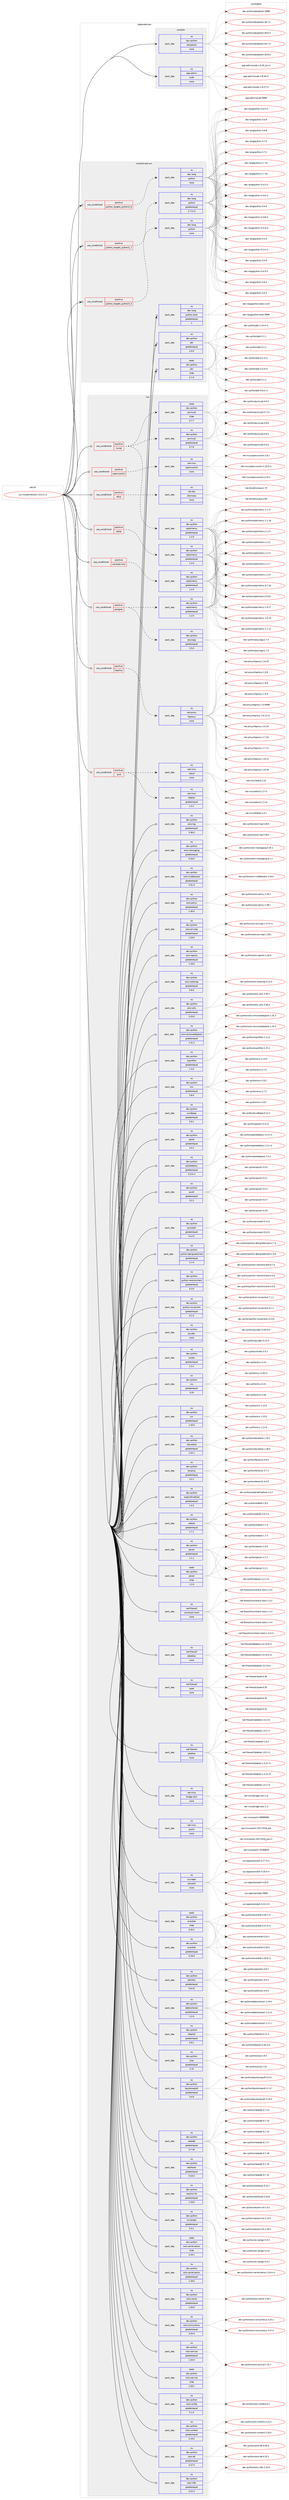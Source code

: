 digraph prolog {

# *************
# Graph options
# *************

newrank=true;
concentrate=true;
compound=true;
graph [rankdir=LR,fontname=Helvetica,fontsize=10,ranksep=1.5];#, ranksep=2.5, nodesep=0.2];
edge  [arrowhead=vee];
node  [fontname=Helvetica,fontsize=10];

# **********
# The ebuild
# **********

subgraph cluster_leftcol {
color=gray;
rank=same;
label=<<i>ebuild</i>>;
id [label="sys-cluster/neutron-13.0.2-r1", color=red, width=4, href="../sys-cluster/neutron-13.0.2-r1.svg"];
}

# ****************
# The dependencies
# ****************

subgraph cluster_midcol {
color=gray;
label=<<i>dependencies</i>>;
subgraph cluster_compile {
fillcolor="#eeeeee";
style=filled;
label=<<i>compile</i>>;
subgraph pack1236701 {
dependency1723818 [label=<<TABLE BORDER="0" CELLBORDER="1" CELLSPACING="0" CELLPADDING="4" WIDTH="220"><TR><TD ROWSPAN="6" CELLPADDING="30">pack_dep</TD></TR><TR><TD WIDTH="110">no</TD></TR><TR><TD>app-admin</TD></TR><TR><TD>sudo</TD></TR><TR><TD>none</TD></TR><TR><TD></TD></TR></TABLE>>, shape=none, color=blue];
}
id:e -> dependency1723818:w [weight=20,style="solid",arrowhead="vee"];
subgraph pack1236702 {
dependency1723819 [label=<<TABLE BORDER="0" CELLBORDER="1" CELLSPACING="0" CELLPADDING="4" WIDTH="220"><TR><TD ROWSPAN="6" CELLPADDING="30">pack_dep</TD></TR><TR><TD WIDTH="110">no</TD></TR><TR><TD>dev-python</TD></TR><TR><TD>setuptools</TD></TR><TR><TD>none</TD></TR><TR><TD></TD></TR></TABLE>>, shape=none, color=blue];
}
id:e -> dependency1723819:w [weight=20,style="solid",arrowhead="vee"];
}
subgraph cluster_compileandrun {
fillcolor="#eeeeee";
style=filled;
label=<<i>compile and run</i>>;
subgraph cond458868 {
dependency1723820 [label=<<TABLE BORDER="0" CELLBORDER="1" CELLSPACING="0" CELLPADDING="4"><TR><TD ROWSPAN="3" CELLPADDING="10">use_conditional</TD></TR><TR><TD>positive</TD></TR><TR><TD>python_targets_python2_7</TD></TR></TABLE>>, shape=none, color=red];
subgraph pack1236703 {
dependency1723821 [label=<<TABLE BORDER="0" CELLBORDER="1" CELLSPACING="0" CELLPADDING="4" WIDTH="220"><TR><TD ROWSPAN="6" CELLPADDING="30">pack_dep</TD></TR><TR><TD WIDTH="110">no</TD></TR><TR><TD>dev-lang</TD></TR><TR><TD>python</TD></TR><TR><TD>greaterequal</TD></TR><TR><TD>2.7.5-r2</TD></TR></TABLE>>, shape=none, color=blue];
}
dependency1723820:e -> dependency1723821:w [weight=20,style="dashed",arrowhead="vee"];
}
id:e -> dependency1723820:w [weight=20,style="solid",arrowhead="odotvee"];
subgraph cond458869 {
dependency1723822 [label=<<TABLE BORDER="0" CELLBORDER="1" CELLSPACING="0" CELLPADDING="4"><TR><TD ROWSPAN="3" CELLPADDING="10">use_conditional</TD></TR><TR><TD>positive</TD></TR><TR><TD>python_targets_python3_5</TD></TR></TABLE>>, shape=none, color=red];
subgraph pack1236704 {
dependency1723823 [label=<<TABLE BORDER="0" CELLBORDER="1" CELLSPACING="0" CELLPADDING="4" WIDTH="220"><TR><TD ROWSPAN="6" CELLPADDING="30">pack_dep</TD></TR><TR><TD WIDTH="110">no</TD></TR><TR><TD>dev-lang</TD></TR><TR><TD>python</TD></TR><TR><TD>none</TD></TR><TR><TD></TD></TR></TABLE>>, shape=none, color=blue];
}
dependency1723822:e -> dependency1723823:w [weight=20,style="dashed",arrowhead="vee"];
}
id:e -> dependency1723822:w [weight=20,style="solid",arrowhead="odotvee"];
subgraph cond458870 {
dependency1723824 [label=<<TABLE BORDER="0" CELLBORDER="1" CELLSPACING="0" CELLPADDING="4"><TR><TD ROWSPAN="3" CELLPADDING="10">use_conditional</TD></TR><TR><TD>positive</TD></TR><TR><TD>python_targets_python3_6</TD></TR></TABLE>>, shape=none, color=red];
subgraph pack1236705 {
dependency1723825 [label=<<TABLE BORDER="0" CELLBORDER="1" CELLSPACING="0" CELLPADDING="4" WIDTH="220"><TR><TD ROWSPAN="6" CELLPADDING="30">pack_dep</TD></TR><TR><TD WIDTH="110">no</TD></TR><TR><TD>dev-lang</TD></TR><TR><TD>python</TD></TR><TR><TD>none</TD></TR><TR><TD></TD></TR></TABLE>>, shape=none, color=blue];
}
dependency1723824:e -> dependency1723825:w [weight=20,style="dashed",arrowhead="vee"];
}
id:e -> dependency1723824:w [weight=20,style="solid",arrowhead="odotvee"];
subgraph pack1236706 {
dependency1723826 [label=<<TABLE BORDER="0" CELLBORDER="1" CELLSPACING="0" CELLPADDING="4" WIDTH="220"><TR><TD ROWSPAN="6" CELLPADDING="30">pack_dep</TD></TR><TR><TD WIDTH="110">no</TD></TR><TR><TD>dev-lang</TD></TR><TR><TD>python-exec</TD></TR><TR><TD>greaterequal</TD></TR><TR><TD>2</TD></TR></TABLE>>, shape=none, color=blue];
}
id:e -> dependency1723826:w [weight=20,style="solid",arrowhead="odotvee"];
subgraph pack1236707 {
dependency1723827 [label=<<TABLE BORDER="0" CELLBORDER="1" CELLSPACING="0" CELLPADDING="4" WIDTH="220"><TR><TD ROWSPAN="6" CELLPADDING="30">pack_dep</TD></TR><TR><TD WIDTH="110">no</TD></TR><TR><TD>dev-python</TD></TR><TR><TD>pbr</TD></TR><TR><TD>greaterequal</TD></TR><TR><TD>2.0.0</TD></TR></TABLE>>, shape=none, color=blue];
}
id:e -> dependency1723827:w [weight=20,style="solid",arrowhead="odotvee"];
subgraph pack1236708 {
dependency1723828 [label=<<TABLE BORDER="0" CELLBORDER="1" CELLSPACING="0" CELLPADDING="4" WIDTH="220"><TR><TD ROWSPAN="6" CELLPADDING="30">pack_dep</TD></TR><TR><TD WIDTH="110">weak</TD></TR><TR><TD>dev-python</TD></TR><TR><TD>pbr</TD></TR><TR><TD>tilde</TD></TR><TR><TD>2.1.0</TD></TR></TABLE>>, shape=none, color=blue];
}
id:e -> dependency1723828:w [weight=20,style="solid",arrowhead="odotvee"];
}
subgraph cluster_run {
fillcolor="#eeeeee";
style=filled;
label=<<i>run</i>>;
subgraph cond458871 {
dependency1723829 [label=<<TABLE BORDER="0" CELLBORDER="1" CELLSPACING="0" CELLPADDING="4"><TR><TD ROWSPAN="3" CELLPADDING="10">use_conditional</TD></TR><TR><TD>positive</TD></TR><TR><TD>compute-only</TD></TR></TABLE>>, shape=none, color=red];
subgraph pack1236709 {
dependency1723830 [label=<<TABLE BORDER="0" CELLBORDER="1" CELLSPACING="0" CELLPADDING="4" WIDTH="220"><TR><TD ROWSPAN="6" CELLPADDING="30">pack_dep</TD></TR><TR><TD WIDTH="110">no</TD></TR><TR><TD>dev-python</TD></TR><TR><TD>sqlalchemy</TD></TR><TR><TD>greaterequal</TD></TR><TR><TD>1.2.0</TD></TR></TABLE>>, shape=none, color=blue];
}
dependency1723829:e -> dependency1723830:w [weight=20,style="dashed",arrowhead="vee"];
}
id:e -> dependency1723829:w [weight=20,style="solid",arrowhead="odot"];
subgraph cond458872 {
dependency1723831 [label=<<TABLE BORDER="0" CELLBORDER="1" CELLSPACING="0" CELLPADDING="4"><TR><TD ROWSPAN="3" CELLPADDING="10">use_conditional</TD></TR><TR><TD>positive</TD></TR><TR><TD>dhcp</TD></TR></TABLE>>, shape=none, color=red];
subgraph pack1236710 {
dependency1723832 [label=<<TABLE BORDER="0" CELLBORDER="1" CELLSPACING="0" CELLPADDING="4" WIDTH="220"><TR><TD ROWSPAN="6" CELLPADDING="30">pack_dep</TD></TR><TR><TD WIDTH="110">no</TD></TR><TR><TD>net-dns</TD></TR><TR><TD>dnsmasq</TD></TR><TR><TD>none</TD></TR><TR><TD></TD></TR></TABLE>>, shape=none, color=blue];
}
dependency1723831:e -> dependency1723832:w [weight=20,style="dashed",arrowhead="vee"];
}
id:e -> dependency1723831:w [weight=20,style="solid",arrowhead="odot"];
subgraph cond458873 {
dependency1723833 [label=<<TABLE BORDER="0" CELLBORDER="1" CELLSPACING="0" CELLPADDING="4"><TR><TD ROWSPAN="3" CELLPADDING="10">use_conditional</TD></TR><TR><TD>positive</TD></TR><TR><TD>haproxy</TD></TR></TABLE>>, shape=none, color=red];
subgraph pack1236711 {
dependency1723834 [label=<<TABLE BORDER="0" CELLBORDER="1" CELLSPACING="0" CELLPADDING="4" WIDTH="220"><TR><TD ROWSPAN="6" CELLPADDING="30">pack_dep</TD></TR><TR><TD WIDTH="110">no</TD></TR><TR><TD>net-proxy</TD></TR><TR><TD>haproxy</TD></TR><TR><TD>none</TD></TR><TR><TD></TD></TR></TABLE>>, shape=none, color=blue];
}
dependency1723833:e -> dependency1723834:w [weight=20,style="dashed",arrowhead="vee"];
}
id:e -> dependency1723833:w [weight=20,style="solid",arrowhead="odot"];
subgraph cond458874 {
dependency1723835 [label=<<TABLE BORDER="0" CELLBORDER="1" CELLSPACING="0" CELLPADDING="4"><TR><TD ROWSPAN="3" CELLPADDING="10">use_conditional</TD></TR><TR><TD>positive</TD></TR><TR><TD>ipv6</TD></TR></TABLE>>, shape=none, color=red];
subgraph pack1236712 {
dependency1723836 [label=<<TABLE BORDER="0" CELLBORDER="1" CELLSPACING="0" CELLPADDING="4" WIDTH="220"><TR><TD ROWSPAN="6" CELLPADDING="30">pack_dep</TD></TR><TR><TD WIDTH="110">no</TD></TR><TR><TD>net-misc</TD></TR><TR><TD>radvd</TD></TR><TR><TD>none</TD></TR><TR><TD></TD></TR></TABLE>>, shape=none, color=blue];
}
dependency1723835:e -> dependency1723836:w [weight=20,style="dashed",arrowhead="vee"];
subgraph pack1236713 {
dependency1723837 [label=<<TABLE BORDER="0" CELLBORDER="1" CELLSPACING="0" CELLPADDING="4" WIDTH="220"><TR><TD ROWSPAN="6" CELLPADDING="30">pack_dep</TD></TR><TR><TD WIDTH="110">no</TD></TR><TR><TD>net-misc</TD></TR><TR><TD>dibbler</TD></TR><TR><TD>greaterequal</TD></TR><TR><TD>1.0.1</TD></TR></TABLE>>, shape=none, color=blue];
}
dependency1723835:e -> dependency1723837:w [weight=20,style="dashed",arrowhead="vee"];
}
id:e -> dependency1723835:w [weight=20,style="solid",arrowhead="odot"];
subgraph cond458875 {
dependency1723838 [label=<<TABLE BORDER="0" CELLBORDER="1" CELLSPACING="0" CELLPADDING="4"><TR><TD ROWSPAN="3" CELLPADDING="10">use_conditional</TD></TR><TR><TD>positive</TD></TR><TR><TD>mysql</TD></TR></TABLE>>, shape=none, color=red];
subgraph pack1236714 {
dependency1723839 [label=<<TABLE BORDER="0" CELLBORDER="1" CELLSPACING="0" CELLPADDING="4" WIDTH="220"><TR><TD ROWSPAN="6" CELLPADDING="30">pack_dep</TD></TR><TR><TD WIDTH="110">no</TD></TR><TR><TD>dev-python</TD></TR><TR><TD>pymysql</TD></TR><TR><TD>greaterequal</TD></TR><TR><TD>0.7.6</TD></TR></TABLE>>, shape=none, color=blue];
}
dependency1723838:e -> dependency1723839:w [weight=20,style="dashed",arrowhead="vee"];
subgraph pack1236715 {
dependency1723840 [label=<<TABLE BORDER="0" CELLBORDER="1" CELLSPACING="0" CELLPADDING="4" WIDTH="220"><TR><TD ROWSPAN="6" CELLPADDING="30">pack_dep</TD></TR><TR><TD WIDTH="110">weak</TD></TR><TR><TD>dev-python</TD></TR><TR><TD>pymysql</TD></TR><TR><TD>tilde</TD></TR><TR><TD>0.7.7</TD></TR></TABLE>>, shape=none, color=blue];
}
dependency1723838:e -> dependency1723840:w [weight=20,style="dashed",arrowhead="vee"];
subgraph pack1236716 {
dependency1723841 [label=<<TABLE BORDER="0" CELLBORDER="1" CELLSPACING="0" CELLPADDING="4" WIDTH="220"><TR><TD ROWSPAN="6" CELLPADDING="30">pack_dep</TD></TR><TR><TD WIDTH="110">no</TD></TR><TR><TD>dev-python</TD></TR><TR><TD>sqlalchemy</TD></TR><TR><TD>greaterequal</TD></TR><TR><TD>1.2.0</TD></TR></TABLE>>, shape=none, color=blue];
}
dependency1723838:e -> dependency1723841:w [weight=20,style="dashed",arrowhead="vee"];
}
id:e -> dependency1723838:w [weight=20,style="solid",arrowhead="odot"];
subgraph cond458876 {
dependency1723842 [label=<<TABLE BORDER="0" CELLBORDER="1" CELLSPACING="0" CELLPADDING="4"><TR><TD ROWSPAN="3" CELLPADDING="10">use_conditional</TD></TR><TR><TD>positive</TD></TR><TR><TD>openvswitch</TD></TR></TABLE>>, shape=none, color=red];
subgraph pack1236717 {
dependency1723843 [label=<<TABLE BORDER="0" CELLBORDER="1" CELLSPACING="0" CELLPADDING="4" WIDTH="220"><TR><TD ROWSPAN="6" CELLPADDING="30">pack_dep</TD></TR><TR><TD WIDTH="110">no</TD></TR><TR><TD>net-misc</TD></TR><TR><TD>openvswitch</TD></TR><TR><TD>none</TD></TR><TR><TD></TD></TR></TABLE>>, shape=none, color=blue];
}
dependency1723842:e -> dependency1723843:w [weight=20,style="dashed",arrowhead="vee"];
}
id:e -> dependency1723842:w [weight=20,style="solid",arrowhead="odot"];
subgraph cond458877 {
dependency1723844 [label=<<TABLE BORDER="0" CELLBORDER="1" CELLSPACING="0" CELLPADDING="4"><TR><TD ROWSPAN="3" CELLPADDING="10">use_conditional</TD></TR><TR><TD>positive</TD></TR><TR><TD>postgres</TD></TR></TABLE>>, shape=none, color=red];
subgraph pack1236718 {
dependency1723845 [label=<<TABLE BORDER="0" CELLBORDER="1" CELLSPACING="0" CELLPADDING="4" WIDTH="220"><TR><TD ROWSPAN="6" CELLPADDING="30">pack_dep</TD></TR><TR><TD WIDTH="110">no</TD></TR><TR><TD>dev-python</TD></TR><TR><TD>psycopg</TD></TR><TR><TD>greaterequal</TD></TR><TR><TD>2.5.0</TD></TR></TABLE>>, shape=none, color=blue];
}
dependency1723844:e -> dependency1723845:w [weight=20,style="dashed",arrowhead="vee"];
subgraph pack1236719 {
dependency1723846 [label=<<TABLE BORDER="0" CELLBORDER="1" CELLSPACING="0" CELLPADDING="4" WIDTH="220"><TR><TD ROWSPAN="6" CELLPADDING="30">pack_dep</TD></TR><TR><TD WIDTH="110">no</TD></TR><TR><TD>dev-python</TD></TR><TR><TD>sqlalchemy</TD></TR><TR><TD>greaterequal</TD></TR><TR><TD>1.2.0</TD></TR></TABLE>>, shape=none, color=blue];
}
dependency1723844:e -> dependency1723846:w [weight=20,style="dashed",arrowhead="vee"];
}
id:e -> dependency1723844:w [weight=20,style="solid",arrowhead="odot"];
subgraph cond458878 {
dependency1723847 [label=<<TABLE BORDER="0" CELLBORDER="1" CELLSPACING="0" CELLPADDING="4"><TR><TD ROWSPAN="3" CELLPADDING="10">use_conditional</TD></TR><TR><TD>positive</TD></TR><TR><TD>sqlite</TD></TR></TABLE>>, shape=none, color=red];
subgraph pack1236720 {
dependency1723848 [label=<<TABLE BORDER="0" CELLBORDER="1" CELLSPACING="0" CELLPADDING="4" WIDTH="220"><TR><TD ROWSPAN="6" CELLPADDING="30">pack_dep</TD></TR><TR><TD WIDTH="110">no</TD></TR><TR><TD>dev-python</TD></TR><TR><TD>sqlalchemy</TD></TR><TR><TD>greaterequal</TD></TR><TR><TD>1.2.0</TD></TR></TABLE>>, shape=none, color=blue];
}
dependency1723847:e -> dependency1723848:w [weight=20,style="dashed",arrowhead="vee"];
}
id:e -> dependency1723847:w [weight=20,style="solid",arrowhead="odot"];
subgraph pack1236721 {
dependency1723849 [label=<<TABLE BORDER="0" CELLBORDER="1" CELLSPACING="0" CELLPADDING="4" WIDTH="220"><TR><TD ROWSPAN="6" CELLPADDING="30">pack_dep</TD></TR><TR><TD WIDTH="110">no</TD></TR><TR><TD>dev-python</TD></TR><TR><TD>alembic</TD></TR><TR><TD>greaterequal</TD></TR><TR><TD>0.8.10</TD></TR></TABLE>>, shape=none, color=blue];
}
id:e -> dependency1723849:w [weight=20,style="solid",arrowhead="odot"];
subgraph pack1236722 {
dependency1723850 [label=<<TABLE BORDER="0" CELLBORDER="1" CELLSPACING="0" CELLPADDING="4" WIDTH="220"><TR><TD ROWSPAN="6" CELLPADDING="30">pack_dep</TD></TR><TR><TD WIDTH="110">no</TD></TR><TR><TD>dev-python</TD></TR><TR><TD>debtcollector</TD></TR><TR><TD>greaterequal</TD></TR><TR><TD>1.2.0</TD></TR></TABLE>>, shape=none, color=blue];
}
id:e -> dependency1723850:w [weight=20,style="solid",arrowhead="odot"];
subgraph pack1236723 {
dependency1723851 [label=<<TABLE BORDER="0" CELLBORDER="1" CELLSPACING="0" CELLPADDING="4" WIDTH="220"><TR><TD ROWSPAN="6" CELLPADDING="30">pack_dep</TD></TR><TR><TD WIDTH="110">no</TD></TR><TR><TD>dev-python</TD></TR><TR><TD>eventlet</TD></TR><TR><TD>greaterequal</TD></TR><TR><TD>0.18.4</TD></TR></TABLE>>, shape=none, color=blue];
}
id:e -> dependency1723851:w [weight=20,style="solid",arrowhead="odot"];
subgraph pack1236724 {
dependency1723852 [label=<<TABLE BORDER="0" CELLBORDER="1" CELLSPACING="0" CELLPADDING="4" WIDTH="220"><TR><TD ROWSPAN="6" CELLPADDING="30">pack_dep</TD></TR><TR><TD WIDTH="110">no</TD></TR><TR><TD>dev-python</TD></TR><TR><TD>httplib2</TD></TR><TR><TD>greaterequal</TD></TR><TR><TD>0.9.1</TD></TR></TABLE>>, shape=none, color=blue];
}
id:e -> dependency1723852:w [weight=20,style="solid",arrowhead="odot"];
subgraph pack1236725 {
dependency1723853 [label=<<TABLE BORDER="0" CELLBORDER="1" CELLSPACING="0" CELLPADDING="4" WIDTH="220"><TR><TD ROWSPAN="6" CELLPADDING="30">pack_dep</TD></TR><TR><TD WIDTH="110">no</TD></TR><TR><TD>dev-python</TD></TR><TR><TD>jinja</TD></TR><TR><TD>greaterequal</TD></TR><TR><TD>2.10</TD></TR></TABLE>>, shape=none, color=blue];
}
id:e -> dependency1723853:w [weight=20,style="solid",arrowhead="odot"];
subgraph pack1236726 {
dependency1723854 [label=<<TABLE BORDER="0" CELLBORDER="1" CELLSPACING="0" CELLPADDING="4" WIDTH="220"><TR><TD ROWSPAN="6" CELLPADDING="30">pack_dep</TD></TR><TR><TD WIDTH="110">no</TD></TR><TR><TD>dev-python</TD></TR><TR><TD>keystoneauth</TD></TR><TR><TD>greaterequal</TD></TR><TR><TD>3.4.0</TD></TR></TABLE>>, shape=none, color=blue];
}
id:e -> dependency1723854:w [weight=20,style="solid",arrowhead="odot"];
subgraph pack1236727 {
dependency1723855 [label=<<TABLE BORDER="0" CELLBORDER="1" CELLSPACING="0" CELLPADDING="4" WIDTH="220"><TR><TD ROWSPAN="6" CELLPADDING="30">pack_dep</TD></TR><TR><TD WIDTH="110">no</TD></TR><TR><TD>dev-python</TD></TR><TR><TD>netaddr</TD></TR><TR><TD>greaterequal</TD></TR><TR><TD>0.7.18</TD></TR></TABLE>>, shape=none, color=blue];
}
id:e -> dependency1723855:w [weight=20,style="solid",arrowhead="odot"];
subgraph pack1236728 {
dependency1723856 [label=<<TABLE BORDER="0" CELLBORDER="1" CELLSPACING="0" CELLPADDING="4" WIDTH="220"><TR><TD ROWSPAN="6" CELLPADDING="30">pack_dep</TD></TR><TR><TD WIDTH="110">no</TD></TR><TR><TD>dev-python</TD></TR><TR><TD>netifaces</TD></TR><TR><TD>greaterequal</TD></TR><TR><TD>0.10.4</TD></TR></TABLE>>, shape=none, color=blue];
}
id:e -> dependency1723856:w [weight=20,style="solid",arrowhead="odot"];
subgraph pack1236729 {
dependency1723857 [label=<<TABLE BORDER="0" CELLBORDER="1" CELLSPACING="0" CELLPADDING="4" WIDTH="220"><TR><TD ROWSPAN="6" CELLPADDING="30">pack_dep</TD></TR><TR><TD WIDTH="110">no</TD></TR><TR><TD>dev-python</TD></TR><TR><TD>neutron-lib</TD></TR><TR><TD>greaterequal</TD></TR><TR><TD>1.18.0</TD></TR></TABLE>>, shape=none, color=blue];
}
id:e -> dependency1723857:w [weight=20,style="solid",arrowhead="odot"];
subgraph pack1236730 {
dependency1723858 [label=<<TABLE BORDER="0" CELLBORDER="1" CELLSPACING="0" CELLPADDING="4" WIDTH="220"><TR><TD ROWSPAN="6" CELLPADDING="30">pack_dep</TD></TR><TR><TD WIDTH="110">no</TD></TR><TR><TD>dev-python</TD></TR><TR><TD>os-xenapi</TD></TR><TR><TD>greaterequal</TD></TR><TR><TD>0.3.1</TD></TR></TABLE>>, shape=none, color=blue];
}
id:e -> dependency1723858:w [weight=20,style="solid",arrowhead="odot"];
subgraph pack1236731 {
dependency1723859 [label=<<TABLE BORDER="0" CELLBORDER="1" CELLSPACING="0" CELLPADDING="4" WIDTH="220"><TR><TD ROWSPAN="6" CELLPADDING="30">pack_dep</TD></TR><TR><TD WIDTH="110">no</TD></TR><TR><TD>dev-python</TD></TR><TR><TD>oslo-cache</TD></TR><TR><TD>greaterequal</TD></TR><TR><TD>1.26.0</TD></TR></TABLE>>, shape=none, color=blue];
}
id:e -> dependency1723859:w [weight=20,style="solid",arrowhead="odot"];
subgraph pack1236732 {
dependency1723860 [label=<<TABLE BORDER="0" CELLBORDER="1" CELLSPACING="0" CELLPADDING="4" WIDTH="220"><TR><TD ROWSPAN="6" CELLPADDING="30">pack_dep</TD></TR><TR><TD WIDTH="110">no</TD></TR><TR><TD>dev-python</TD></TR><TR><TD>oslo-concurrency</TD></TR><TR><TD>greaterequal</TD></TR><TR><TD>3.25.0</TD></TR></TABLE>>, shape=none, color=blue];
}
id:e -> dependency1723860:w [weight=20,style="solid",arrowhead="odot"];
subgraph pack1236733 {
dependency1723861 [label=<<TABLE BORDER="0" CELLBORDER="1" CELLSPACING="0" CELLPADDING="4" WIDTH="220"><TR><TD ROWSPAN="6" CELLPADDING="30">pack_dep</TD></TR><TR><TD WIDTH="110">no</TD></TR><TR><TD>dev-python</TD></TR><TR><TD>oslo-config</TD></TR><TR><TD>greaterequal</TD></TR><TR><TD>5.1.0</TD></TR></TABLE>>, shape=none, color=blue];
}
id:e -> dependency1723861:w [weight=20,style="solid",arrowhead="odot"];
subgraph pack1236734 {
dependency1723862 [label=<<TABLE BORDER="0" CELLBORDER="1" CELLSPACING="0" CELLPADDING="4" WIDTH="220"><TR><TD ROWSPAN="6" CELLPADDING="30">pack_dep</TD></TR><TR><TD WIDTH="110">no</TD></TR><TR><TD>dev-python</TD></TR><TR><TD>oslo-context</TD></TR><TR><TD>greaterequal</TD></TR><TR><TD>2.19.2</TD></TR></TABLE>>, shape=none, color=blue];
}
id:e -> dependency1723862:w [weight=20,style="solid",arrowhead="odot"];
subgraph pack1236735 {
dependency1723863 [label=<<TABLE BORDER="0" CELLBORDER="1" CELLSPACING="0" CELLPADDING="4" WIDTH="220"><TR><TD ROWSPAN="6" CELLPADDING="30">pack_dep</TD></TR><TR><TD WIDTH="110">no</TD></TR><TR><TD>dev-python</TD></TR><TR><TD>oslo-db</TD></TR><TR><TD>greaterequal</TD></TR><TR><TD>4.27.0</TD></TR></TABLE>>, shape=none, color=blue];
}
id:e -> dependency1723863:w [weight=20,style="solid",arrowhead="odot"];
subgraph pack1236736 {
dependency1723864 [label=<<TABLE BORDER="0" CELLBORDER="1" CELLSPACING="0" CELLPADDING="4" WIDTH="220"><TR><TD ROWSPAN="6" CELLPADDING="30">pack_dep</TD></TR><TR><TD WIDTH="110">no</TD></TR><TR><TD>dev-python</TD></TR><TR><TD>oslo-i18n</TD></TR><TR><TD>greaterequal</TD></TR><TR><TD>3.15.3</TD></TR></TABLE>>, shape=none, color=blue];
}
id:e -> dependency1723864:w [weight=20,style="solid",arrowhead="odot"];
subgraph pack1236737 {
dependency1723865 [label=<<TABLE BORDER="0" CELLBORDER="1" CELLSPACING="0" CELLPADDING="4" WIDTH="220"><TR><TD ROWSPAN="6" CELLPADDING="30">pack_dep</TD></TR><TR><TD WIDTH="110">no</TD></TR><TR><TD>dev-python</TD></TR><TR><TD>oslo-log</TD></TR><TR><TD>greaterequal</TD></TR><TR><TD>3.36.0</TD></TR></TABLE>>, shape=none, color=blue];
}
id:e -> dependency1723865:w [weight=20,style="solid",arrowhead="odot"];
subgraph pack1236738 {
dependency1723866 [label=<<TABLE BORDER="0" CELLBORDER="1" CELLSPACING="0" CELLPADDING="4" WIDTH="220"><TR><TD ROWSPAN="6" CELLPADDING="30">pack_dep</TD></TR><TR><TD WIDTH="110">no</TD></TR><TR><TD>dev-python</TD></TR><TR><TD>oslo-messaging</TD></TR><TR><TD>greaterequal</TD></TR><TR><TD>5.29.0</TD></TR></TABLE>>, shape=none, color=blue];
}
id:e -> dependency1723866:w [weight=20,style="solid",arrowhead="odot"];
subgraph pack1236739 {
dependency1723867 [label=<<TABLE BORDER="0" CELLBORDER="1" CELLSPACING="0" CELLPADDING="4" WIDTH="220"><TR><TD ROWSPAN="6" CELLPADDING="30">pack_dep</TD></TR><TR><TD WIDTH="110">no</TD></TR><TR><TD>dev-python</TD></TR><TR><TD>oslo-middleware</TD></TR><TR><TD>greaterequal</TD></TR><TR><TD>3.31.0</TD></TR></TABLE>>, shape=none, color=blue];
}
id:e -> dependency1723867:w [weight=20,style="solid",arrowhead="odot"];
subgraph pack1236740 {
dependency1723868 [label=<<TABLE BORDER="0" CELLBORDER="1" CELLSPACING="0" CELLPADDING="4" WIDTH="220"><TR><TD ROWSPAN="6" CELLPADDING="30">pack_dep</TD></TR><TR><TD WIDTH="110">no</TD></TR><TR><TD>dev-python</TD></TR><TR><TD>oslo-policy</TD></TR><TR><TD>greaterequal</TD></TR><TR><TD>1.30.0</TD></TR></TABLE>>, shape=none, color=blue];
}
id:e -> dependency1723868:w [weight=20,style="solid",arrowhead="odot"];
subgraph pack1236741 {
dependency1723869 [label=<<TABLE BORDER="0" CELLBORDER="1" CELLSPACING="0" CELLPADDING="4" WIDTH="220"><TR><TD ROWSPAN="6" CELLPADDING="30">pack_dep</TD></TR><TR><TD WIDTH="110">no</TD></TR><TR><TD>dev-python</TD></TR><TR><TD>oslo-privsep</TD></TR><TR><TD>greaterequal</TD></TR><TR><TD>1.23.0</TD></TR></TABLE>>, shape=none, color=blue];
}
id:e -> dependency1723869:w [weight=20,style="solid",arrowhead="odot"];
subgraph pack1236742 {
dependency1723870 [label=<<TABLE BORDER="0" CELLBORDER="1" CELLSPACING="0" CELLPADDING="4" WIDTH="220"><TR><TD ROWSPAN="6" CELLPADDING="30">pack_dep</TD></TR><TR><TD WIDTH="110">no</TD></TR><TR><TD>dev-python</TD></TR><TR><TD>oslo-reports</TD></TR><TR><TD>greaterequal</TD></TR><TR><TD>1.18.0</TD></TR></TABLE>>, shape=none, color=blue];
}
id:e -> dependency1723870:w [weight=20,style="solid",arrowhead="odot"];
subgraph pack1236743 {
dependency1723871 [label=<<TABLE BORDER="0" CELLBORDER="1" CELLSPACING="0" CELLPADDING="4" WIDTH="220"><TR><TD ROWSPAN="6" CELLPADDING="30">pack_dep</TD></TR><TR><TD WIDTH="110">no</TD></TR><TR><TD>dev-python</TD></TR><TR><TD>oslo-rootwrap</TD></TR><TR><TD>greaterequal</TD></TR><TR><TD>5.8.0</TD></TR></TABLE>>, shape=none, color=blue];
}
id:e -> dependency1723871:w [weight=20,style="solid",arrowhead="odot"];
subgraph pack1236744 {
dependency1723872 [label=<<TABLE BORDER="0" CELLBORDER="1" CELLSPACING="0" CELLPADDING="4" WIDTH="220"><TR><TD ROWSPAN="6" CELLPADDING="30">pack_dep</TD></TR><TR><TD WIDTH="110">no</TD></TR><TR><TD>dev-python</TD></TR><TR><TD>oslo-serialization</TD></TR><TR><TD>greaterequal</TD></TR><TR><TD>1.18.0</TD></TR></TABLE>>, shape=none, color=blue];
}
id:e -> dependency1723872:w [weight=20,style="solid",arrowhead="odot"];
subgraph pack1236745 {
dependency1723873 [label=<<TABLE BORDER="0" CELLBORDER="1" CELLSPACING="0" CELLPADDING="4" WIDTH="220"><TR><TD ROWSPAN="6" CELLPADDING="30">pack_dep</TD></TR><TR><TD WIDTH="110">no</TD></TR><TR><TD>dev-python</TD></TR><TR><TD>oslo-service</TD></TR><TR><TD>greaterequal</TD></TR><TR><TD>1.24.0</TD></TR></TABLE>>, shape=none, color=blue];
}
id:e -> dependency1723873:w [weight=20,style="solid",arrowhead="odot"];
subgraph pack1236746 {
dependency1723874 [label=<<TABLE BORDER="0" CELLBORDER="1" CELLSPACING="0" CELLPADDING="4" WIDTH="220"><TR><TD ROWSPAN="6" CELLPADDING="30">pack_dep</TD></TR><TR><TD WIDTH="110">no</TD></TR><TR><TD>dev-python</TD></TR><TR><TD>oslo-utils</TD></TR><TR><TD>greaterequal</TD></TR><TR><TD>3.33.0</TD></TR></TABLE>>, shape=none, color=blue];
}
id:e -> dependency1723874:w [weight=20,style="solid",arrowhead="odot"];
subgraph pack1236747 {
dependency1723875 [label=<<TABLE BORDER="0" CELLBORDER="1" CELLSPACING="0" CELLPADDING="4" WIDTH="220"><TR><TD ROWSPAN="6" CELLPADDING="30">pack_dep</TD></TR><TR><TD WIDTH="110">no</TD></TR><TR><TD>dev-python</TD></TR><TR><TD>oslo-versionedobjects</TD></TR><TR><TD>greaterequal</TD></TR><TR><TD>1.31.2</TD></TR></TABLE>>, shape=none, color=blue];
}
id:e -> dependency1723875:w [weight=20,style="solid",arrowhead="odot"];
subgraph pack1236748 {
dependency1723876 [label=<<TABLE BORDER="0" CELLBORDER="1" CELLSPACING="0" CELLPADDING="4" WIDTH="220"><TR><TD ROWSPAN="6" CELLPADDING="30">pack_dep</TD></TR><TR><TD WIDTH="110">no</TD></TR><TR><TD>dev-python</TD></TR><TR><TD>osprofiler</TD></TR><TR><TD>greaterequal</TD></TR><TR><TD>1.4.0</TD></TR></TABLE>>, shape=none, color=blue];
}
id:e -> dependency1723876:w [weight=20,style="solid",arrowhead="odot"];
subgraph pack1236749 {
dependency1723877 [label=<<TABLE BORDER="0" CELLBORDER="1" CELLSPACING="0" CELLPADDING="4" WIDTH="220"><TR><TD ROWSPAN="6" CELLPADDING="30">pack_dep</TD></TR><TR><TD WIDTH="110">no</TD></TR><TR><TD>dev-python</TD></TR><TR><TD>ovs</TD></TR><TR><TD>greaterequal</TD></TR><TR><TD>2.8.0</TD></TR></TABLE>>, shape=none, color=blue];
}
id:e -> dependency1723877:w [weight=20,style="solid",arrowhead="odot"];
subgraph pack1236750 {
dependency1723878 [label=<<TABLE BORDER="0" CELLBORDER="1" CELLSPACING="0" CELLPADDING="4" WIDTH="220"><TR><TD ROWSPAN="6" CELLPADDING="30">pack_dep</TD></TR><TR><TD WIDTH="110">no</TD></TR><TR><TD>dev-python</TD></TR><TR><TD>ovsdbapp</TD></TR><TR><TD>greaterequal</TD></TR><TR><TD>0.9.1</TD></TR></TABLE>>, shape=none, color=blue];
}
id:e -> dependency1723878:w [weight=20,style="solid",arrowhead="odot"];
subgraph pack1236751 {
dependency1723879 [label=<<TABLE BORDER="0" CELLBORDER="1" CELLSPACING="0" CELLPADDING="4" WIDTH="220"><TR><TD ROWSPAN="6" CELLPADDING="30">pack_dep</TD></TR><TR><TD WIDTH="110">no</TD></TR><TR><TD>dev-python</TD></TR><TR><TD>paste</TD></TR><TR><TD>greaterequal</TD></TR><TR><TD>2.0.2</TD></TR></TABLE>>, shape=none, color=blue];
}
id:e -> dependency1723879:w [weight=20,style="solid",arrowhead="odot"];
subgraph pack1236752 {
dependency1723880 [label=<<TABLE BORDER="0" CELLBORDER="1" CELLSPACING="0" CELLPADDING="4" WIDTH="220"><TR><TD ROWSPAN="6" CELLPADDING="30">pack_dep</TD></TR><TR><TD WIDTH="110">no</TD></TR><TR><TD>dev-python</TD></TR><TR><TD>pastedeploy</TD></TR><TR><TD>greaterequal</TD></TR><TR><TD>1.5.0-r1</TD></TR></TABLE>>, shape=none, color=blue];
}
id:e -> dependency1723880:w [weight=20,style="solid",arrowhead="odot"];
subgraph pack1236753 {
dependency1723881 [label=<<TABLE BORDER="0" CELLBORDER="1" CELLSPACING="0" CELLPADDING="4" WIDTH="220"><TR><TD ROWSPAN="6" CELLPADDING="30">pack_dep</TD></TR><TR><TD WIDTH="110">no</TD></TR><TR><TD>dev-python</TD></TR><TR><TD>pecan</TD></TR><TR><TD>greaterequal</TD></TR><TR><TD>1.1.1</TD></TR></TABLE>>, shape=none, color=blue];
}
id:e -> dependency1723881:w [weight=20,style="solid",arrowhead="odot"];
subgraph pack1236754 {
dependency1723882 [label=<<TABLE BORDER="0" CELLBORDER="1" CELLSPACING="0" CELLPADDING="4" WIDTH="220"><TR><TD ROWSPAN="6" CELLPADDING="30">pack_dep</TD></TR><TR><TD WIDTH="110">no</TD></TR><TR><TD>dev-python</TD></TR><TR><TD>psutil</TD></TR><TR><TD>greaterequal</TD></TR><TR><TD>3.2.2</TD></TR></TABLE>>, shape=none, color=blue];
}
id:e -> dependency1723882:w [weight=20,style="solid",arrowhead="odot"];
subgraph pack1236755 {
dependency1723883 [label=<<TABLE BORDER="0" CELLBORDER="1" CELLSPACING="0" CELLPADDING="4" WIDTH="220"><TR><TD ROWSPAN="6" CELLPADDING="30">pack_dep</TD></TR><TR><TD WIDTH="110">no</TD></TR><TR><TD>dev-python</TD></TR><TR><TD>pyroute2</TD></TR><TR><TD>greaterequal</TD></TR><TR><TD>0.4.21</TD></TR></TABLE>>, shape=none, color=blue];
}
id:e -> dependency1723883:w [weight=20,style="solid",arrowhead="odot"];
subgraph pack1236756 {
dependency1723884 [label=<<TABLE BORDER="0" CELLBORDER="1" CELLSPACING="0" CELLPADDING="4" WIDTH="220"><TR><TD ROWSPAN="6" CELLPADDING="30">pack_dep</TD></TR><TR><TD WIDTH="110">no</TD></TR><TR><TD>dev-python</TD></TR><TR><TD>python-designateclient</TD></TR><TR><TD>greaterequal</TD></TR><TR><TD>2.7.0</TD></TR></TABLE>>, shape=none, color=blue];
}
id:e -> dependency1723884:w [weight=20,style="solid",arrowhead="odot"];
subgraph pack1236757 {
dependency1723885 [label=<<TABLE BORDER="0" CELLBORDER="1" CELLSPACING="0" CELLPADDING="4" WIDTH="220"><TR><TD ROWSPAN="6" CELLPADDING="30">pack_dep</TD></TR><TR><TD WIDTH="110">no</TD></TR><TR><TD>dev-python</TD></TR><TR><TD>python-neutronclient</TD></TR><TR><TD>greaterequal</TD></TR><TR><TD>6.3.0</TD></TR></TABLE>>, shape=none, color=blue];
}
id:e -> dependency1723885:w [weight=20,style="solid",arrowhead="odot"];
subgraph pack1236758 {
dependency1723886 [label=<<TABLE BORDER="0" CELLBORDER="1" CELLSPACING="0" CELLPADDING="4" WIDTH="220"><TR><TD ROWSPAN="6" CELLPADDING="30">pack_dep</TD></TR><TR><TD WIDTH="110">no</TD></TR><TR><TD>dev-python</TD></TR><TR><TD>python-novaclient</TD></TR><TR><TD>greaterequal</TD></TR><TR><TD>9.1.0</TD></TR></TABLE>>, shape=none, color=blue];
}
id:e -> dependency1723886:w [weight=20,style="solid",arrowhead="odot"];
subgraph pack1236759 {
dependency1723887 [label=<<TABLE BORDER="0" CELLBORDER="1" CELLSPACING="0" CELLPADDING="4" WIDTH="220"><TR><TD ROWSPAN="6" CELLPADDING="30">pack_dep</TD></TR><TR><TD WIDTH="110">no</TD></TR><TR><TD>dev-python</TD></TR><TR><TD>pyudev</TD></TR><TR><TD>none</TD></TR><TR><TD></TD></TR></TABLE>>, shape=none, color=blue];
}
id:e -> dependency1723887:w [weight=20,style="solid",arrowhead="odot"];
subgraph pack1236760 {
dependency1723888 [label=<<TABLE BORDER="0" CELLBORDER="1" CELLSPACING="0" CELLPADDING="4" WIDTH="220"><TR><TD ROWSPAN="6" CELLPADDING="30">pack_dep</TD></TR><TR><TD WIDTH="110">no</TD></TR><TR><TD>dev-python</TD></TR><TR><TD>routes</TD></TR><TR><TD>greaterequal</TD></TR><TR><TD>2.3.1</TD></TR></TABLE>>, shape=none, color=blue];
}
id:e -> dependency1723888:w [weight=20,style="solid",arrowhead="odot"];
subgraph pack1236761 {
dependency1723889 [label=<<TABLE BORDER="0" CELLBORDER="1" CELLSPACING="0" CELLPADDING="4" WIDTH="220"><TR><TD ROWSPAN="6" CELLPADDING="30">pack_dep</TD></TR><TR><TD WIDTH="110">no</TD></TR><TR><TD>dev-python</TD></TR><TR><TD>ryu</TD></TR><TR><TD>greaterequal</TD></TR><TR><TD>4.24</TD></TR></TABLE>>, shape=none, color=blue];
}
id:e -> dependency1723889:w [weight=20,style="solid",arrowhead="odot"];
subgraph pack1236762 {
dependency1723890 [label=<<TABLE BORDER="0" CELLBORDER="1" CELLSPACING="0" CELLPADDING="4" WIDTH="220"><TR><TD ROWSPAN="6" CELLPADDING="30">pack_dep</TD></TR><TR><TD WIDTH="110">no</TD></TR><TR><TD>dev-python</TD></TR><TR><TD>six</TD></TR><TR><TD>greaterequal</TD></TR><TR><TD>1.10.0</TD></TR></TABLE>>, shape=none, color=blue];
}
id:e -> dependency1723890:w [weight=20,style="solid",arrowhead="odot"];
subgraph pack1236763 {
dependency1723891 [label=<<TABLE BORDER="0" CELLBORDER="1" CELLSPACING="0" CELLPADDING="4" WIDTH="220"><TR><TD ROWSPAN="6" CELLPADDING="30">pack_dep</TD></TR><TR><TD WIDTH="110">no</TD></TR><TR><TD>dev-python</TD></TR><TR><TD>stevedore</TD></TR><TR><TD>greaterequal</TD></TR><TR><TD>1.20.1</TD></TR></TABLE>>, shape=none, color=blue];
}
id:e -> dependency1723891:w [weight=20,style="solid",arrowhead="odot"];
subgraph pack1236764 {
dependency1723892 [label=<<TABLE BORDER="0" CELLBORDER="1" CELLSPACING="0" CELLPADDING="4" WIDTH="220"><TR><TD ROWSPAN="6" CELLPADDING="30">pack_dep</TD></TR><TR><TD WIDTH="110">no</TD></TR><TR><TD>dev-python</TD></TR><TR><TD>tenacity</TD></TR><TR><TD>greaterequal</TD></TR><TR><TD>3.2.1</TD></TR></TABLE>>, shape=none, color=blue];
}
id:e -> dependency1723892:w [weight=20,style="solid",arrowhead="odot"];
subgraph pack1236765 {
dependency1723893 [label=<<TABLE BORDER="0" CELLBORDER="1" CELLSPACING="0" CELLPADDING="4" WIDTH="220"><TR><TD ROWSPAN="6" CELLPADDING="30">pack_dep</TD></TR><TR><TD WIDTH="110">no</TD></TR><TR><TD>dev-python</TD></TR><TR><TD>weakrefmethod</TD></TR><TR><TD>greaterequal</TD></TR><TR><TD>1.0.2</TD></TR></TABLE>>, shape=none, color=blue];
}
id:e -> dependency1723893:w [weight=20,style="solid",arrowhead="odot"];
subgraph pack1236766 {
dependency1723894 [label=<<TABLE BORDER="0" CELLBORDER="1" CELLSPACING="0" CELLPADDING="4" WIDTH="220"><TR><TD ROWSPAN="6" CELLPADDING="30">pack_dep</TD></TR><TR><TD WIDTH="110">no</TD></TR><TR><TD>dev-python</TD></TR><TR><TD>webob</TD></TR><TR><TD>greaterequal</TD></TR><TR><TD>1.7.1</TD></TR></TABLE>>, shape=none, color=blue];
}
id:e -> dependency1723894:w [weight=20,style="solid",arrowhead="odot"];
subgraph pack1236767 {
dependency1723895 [label=<<TABLE BORDER="0" CELLBORDER="1" CELLSPACING="0" CELLPADDING="4" WIDTH="220"><TR><TD ROWSPAN="6" CELLPADDING="30">pack_dep</TD></TR><TR><TD WIDTH="110">no</TD></TR><TR><TD>net-firewall</TD></TR><TR><TD>conntrack-tools</TD></TR><TR><TD>none</TD></TR><TR><TD></TD></TR></TABLE>>, shape=none, color=blue];
}
id:e -> dependency1723895:w [weight=20,style="solid",arrowhead="odot"];
subgraph pack1236768 {
dependency1723896 [label=<<TABLE BORDER="0" CELLBORDER="1" CELLSPACING="0" CELLPADDING="4" WIDTH="220"><TR><TD ROWSPAN="6" CELLPADDING="30">pack_dep</TD></TR><TR><TD WIDTH="110">no</TD></TR><TR><TD>net-firewall</TD></TR><TR><TD>ebtables</TD></TR><TR><TD>none</TD></TR><TR><TD></TD></TR></TABLE>>, shape=none, color=blue];
}
id:e -> dependency1723896:w [weight=20,style="solid",arrowhead="odot"];
subgraph pack1236769 {
dependency1723897 [label=<<TABLE BORDER="0" CELLBORDER="1" CELLSPACING="0" CELLPADDING="4" WIDTH="220"><TR><TD ROWSPAN="6" CELLPADDING="30">pack_dep</TD></TR><TR><TD WIDTH="110">no</TD></TR><TR><TD>net-firewall</TD></TR><TR><TD>ipset</TD></TR><TR><TD>none</TD></TR><TR><TD></TD></TR></TABLE>>, shape=none, color=blue];
}
id:e -> dependency1723897:w [weight=20,style="solid",arrowhead="odot"];
subgraph pack1236770 {
dependency1723898 [label=<<TABLE BORDER="0" CELLBORDER="1" CELLSPACING="0" CELLPADDING="4" WIDTH="220"><TR><TD ROWSPAN="6" CELLPADDING="30">pack_dep</TD></TR><TR><TD WIDTH="110">no</TD></TR><TR><TD>net-firewall</TD></TR><TR><TD>iptables</TD></TR><TR><TD>none</TD></TR><TR><TD></TD></TR></TABLE>>, shape=none, color=blue];
}
id:e -> dependency1723898:w [weight=20,style="solid",arrowhead="odot"];
subgraph pack1236771 {
dependency1723899 [label=<<TABLE BORDER="0" CELLBORDER="1" CELLSPACING="0" CELLPADDING="4" WIDTH="220"><TR><TD ROWSPAN="6" CELLPADDING="30">pack_dep</TD></TR><TR><TD WIDTH="110">no</TD></TR><TR><TD>net-misc</TD></TR><TR><TD>bridge-utils</TD></TR><TR><TD>none</TD></TR><TR><TD></TD></TR></TABLE>>, shape=none, color=blue];
}
id:e -> dependency1723899:w [weight=20,style="solid",arrowhead="odot"];
subgraph pack1236772 {
dependency1723900 [label=<<TABLE BORDER="0" CELLBORDER="1" CELLSPACING="0" CELLPADDING="4" WIDTH="220"><TR><TD ROWSPAN="6" CELLPADDING="30">pack_dep</TD></TR><TR><TD WIDTH="110">no</TD></TR><TR><TD>net-misc</TD></TR><TR><TD>iputils</TD></TR><TR><TD>none</TD></TR><TR><TD></TD></TR></TABLE>>, shape=none, color=blue];
}
id:e -> dependency1723900:w [weight=20,style="solid",arrowhead="odot"];
subgraph pack1236773 {
dependency1723901 [label=<<TABLE BORDER="0" CELLBORDER="1" CELLSPACING="0" CELLPADDING="4" WIDTH="220"><TR><TD ROWSPAN="6" CELLPADDING="30">pack_dep</TD></TR><TR><TD WIDTH="110">no</TD></TR><TR><TD>sys-apps</TD></TR><TR><TD>iproute2</TD></TR><TR><TD>none</TD></TR><TR><TD></TD></TR></TABLE>>, shape=none, color=blue];
}
id:e -> dependency1723901:w [weight=20,style="solid",arrowhead="odot"];
subgraph pack1236774 {
dependency1723902 [label=<<TABLE BORDER="0" CELLBORDER="1" CELLSPACING="0" CELLPADDING="4" WIDTH="220"><TR><TD ROWSPAN="6" CELLPADDING="30">pack_dep</TD></TR><TR><TD WIDTH="110">weak</TD></TR><TR><TD>dev-python</TD></TR><TR><TD>eventlet</TD></TR><TR><TD>tilde</TD></TR><TR><TD>0.20.1</TD></TR></TABLE>>, shape=none, color=blue];
}
id:e -> dependency1723902:w [weight=20,style="solid",arrowhead="odot"];
subgraph pack1236775 {
dependency1723903 [label=<<TABLE BORDER="0" CELLBORDER="1" CELLSPACING="0" CELLPADDING="4" WIDTH="220"><TR><TD ROWSPAN="6" CELLPADDING="30">pack_dep</TD></TR><TR><TD WIDTH="110">weak</TD></TR><TR><TD>dev-python</TD></TR><TR><TD>oslo-serialization</TD></TR><TR><TD>tilde</TD></TR><TR><TD>2.19.1</TD></TR></TABLE>>, shape=none, color=blue];
}
id:e -> dependency1723903:w [weight=20,style="solid",arrowhead="odot"];
subgraph pack1236776 {
dependency1723904 [label=<<TABLE BORDER="0" CELLBORDER="1" CELLSPACING="0" CELLPADDING="4" WIDTH="220"><TR><TD ROWSPAN="6" CELLPADDING="30">pack_dep</TD></TR><TR><TD WIDTH="110">weak</TD></TR><TR><TD>dev-python</TD></TR><TR><TD>oslo-service</TD></TR><TR><TD>tilde</TD></TR><TR><TD>1.28.1</TD></TR></TABLE>>, shape=none, color=blue];
}
id:e -> dependency1723904:w [weight=20,style="solid",arrowhead="odot"];
subgraph pack1236777 {
dependency1723905 [label=<<TABLE BORDER="0" CELLBORDER="1" CELLSPACING="0" CELLPADDING="4" WIDTH="220"><TR><TD ROWSPAN="6" CELLPADDING="30">pack_dep</TD></TR><TR><TD WIDTH="110">weak</TD></TR><TR><TD>dev-python</TD></TR><TR><TD>pecan</TD></TR><TR><TD>tilde</TD></TR><TR><TD>1.2.0</TD></TR></TABLE>>, shape=none, color=blue];
}
id:e -> dependency1723905:w [weight=20,style="solid",arrowhead="odot"];
}
}

# **************
# The candidates
# **************

subgraph cluster_choices {
rank=same;
color=gray;
label=<<i>candidates</i>>;

subgraph choice1236701 {
color=black;
nodesep=1;
choice971121124597100109105110471151171001114549465646505395112494511449 [label="app-admin/sudo-1.8.25_p1-r1", color=red, width=4,href="../app-admin/sudo-1.8.25_p1-r1.svg"];
choice97112112459710010910511047115117100111454946564650544511449 [label="app-admin/sudo-1.8.26-r1", color=red, width=4,href="../app-admin/sudo-1.8.26-r1.svg"];
choice97112112459710010910511047115117100111454946564650554511449 [label="app-admin/sudo-1.8.27-r1", color=red, width=4,href="../app-admin/sudo-1.8.27-r1.svg"];
choice971121124597100109105110471151171001114557575757 [label="app-admin/sudo-9999", color=red, width=4,href="../app-admin/sudo-9999.svg"];
dependency1723818:e -> choice971121124597100109105110471151171001114549465646505395112494511449:w [style=dotted,weight="100"];
dependency1723818:e -> choice97112112459710010910511047115117100111454946564650544511449:w [style=dotted,weight="100"];
dependency1723818:e -> choice97112112459710010910511047115117100111454946564650554511449:w [style=dotted,weight="100"];
dependency1723818:e -> choice971121124597100109105110471151171001114557575757:w [style=dotted,weight="100"];
}
subgraph choice1236702 {
color=black;
nodesep=1;
choice100101118451121211161041111104711510111611711211611111110811545515446554650 [label="dev-python/setuptools-36.7.2", color=red, width=4,href="../dev-python/setuptools-36.7.2.svg"];
choice100101118451121211161041111104711510111611711211611111110811545524846544651 [label="dev-python/setuptools-40.6.3", color=red, width=4,href="../dev-python/setuptools-40.6.3.svg"];
choice100101118451121211161041111104711510111611711211611111110811545524846554651 [label="dev-python/setuptools-40.7.3", color=red, width=4,href="../dev-python/setuptools-40.7.3.svg"];
choice100101118451121211161041111104711510111611711211611111110811545524846564648 [label="dev-python/setuptools-40.8.0", color=red, width=4,href="../dev-python/setuptools-40.8.0.svg"];
choice10010111845112121116104111110471151011161171121161111111081154557575757 [label="dev-python/setuptools-9999", color=red, width=4,href="../dev-python/setuptools-9999.svg"];
dependency1723819:e -> choice100101118451121211161041111104711510111611711211611111110811545515446554650:w [style=dotted,weight="100"];
dependency1723819:e -> choice100101118451121211161041111104711510111611711211611111110811545524846544651:w [style=dotted,weight="100"];
dependency1723819:e -> choice100101118451121211161041111104711510111611711211611111110811545524846554651:w [style=dotted,weight="100"];
dependency1723819:e -> choice100101118451121211161041111104711510111611711211611111110811545524846564648:w [style=dotted,weight="100"];
dependency1723819:e -> choice10010111845112121116104111110471151011161171121161111111081154557575757:w [style=dotted,weight="100"];
}
subgraph choice1236703 {
color=black;
nodesep=1;
choice10010111845108971101034711212111610411111045504655464953 [label="dev-lang/python-2.7.15", color=red, width=4,href="../dev-lang/python-2.7.15.svg"];
choice10010111845108971101034711212111610411111045504655464954 [label="dev-lang/python-2.7.16", color=red, width=4,href="../dev-lang/python-2.7.16.svg"];
choice1001011184510897110103471121211161041111104551465246534511449 [label="dev-lang/python-3.4.5-r1", color=red, width=4,href="../dev-lang/python-3.4.5-r1.svg"];
choice1001011184510897110103471121211161041111104551465246544511449 [label="dev-lang/python-3.4.6-r1", color=red, width=4,href="../dev-lang/python-3.4.6-r1.svg"];
choice100101118451089711010347112121116104111110455146524656 [label="dev-lang/python-3.4.8", color=red, width=4,href="../dev-lang/python-3.4.8.svg"];
choice1001011184510897110103471121211161041111104551465246564511449 [label="dev-lang/python-3.4.8-r1", color=red, width=4,href="../dev-lang/python-3.4.8-r1.svg"];
choice1001011184510897110103471121211161041111104551465346524511449 [label="dev-lang/python-3.5.4-r1", color=red, width=4,href="../dev-lang/python-3.5.4-r1.svg"];
choice100101118451089711010347112121116104111110455146534653 [label="dev-lang/python-3.5.5", color=red, width=4,href="../dev-lang/python-3.5.5.svg"];
choice1001011184510897110103471121211161041111104551465346534511449 [label="dev-lang/python-3.5.5-r1", color=red, width=4,href="../dev-lang/python-3.5.5-r1.svg"];
choice100101118451089711010347112121116104111110455146534654 [label="dev-lang/python-3.5.6", color=red, width=4,href="../dev-lang/python-3.5.6.svg"];
choice1001011184510897110103471121211161041111104551465446514511449 [label="dev-lang/python-3.6.3-r1", color=red, width=4,href="../dev-lang/python-3.6.3-r1.svg"];
choice100101118451089711010347112121116104111110455146544652 [label="dev-lang/python-3.6.4", color=red, width=4,href="../dev-lang/python-3.6.4.svg"];
choice100101118451089711010347112121116104111110455146544653 [label="dev-lang/python-3.6.5", color=red, width=4,href="../dev-lang/python-3.6.5.svg"];
choice1001011184510897110103471121211161041111104551465446534511449 [label="dev-lang/python-3.6.5-r1", color=red, width=4,href="../dev-lang/python-3.6.5-r1.svg"];
choice100101118451089711010347112121116104111110455146544654 [label="dev-lang/python-3.6.6", color=red, width=4,href="../dev-lang/python-3.6.6.svg"];
choice100101118451089711010347112121116104111110455146544656 [label="dev-lang/python-3.6.8", color=red, width=4,href="../dev-lang/python-3.6.8.svg"];
choice100101118451089711010347112121116104111110455146554648 [label="dev-lang/python-3.7.0", color=red, width=4,href="../dev-lang/python-3.7.0.svg"];
choice100101118451089711010347112121116104111110455146554650 [label="dev-lang/python-3.7.2", color=red, width=4,href="../dev-lang/python-3.7.2.svg"];
dependency1723821:e -> choice10010111845108971101034711212111610411111045504655464953:w [style=dotted,weight="100"];
dependency1723821:e -> choice10010111845108971101034711212111610411111045504655464954:w [style=dotted,weight="100"];
dependency1723821:e -> choice1001011184510897110103471121211161041111104551465246534511449:w [style=dotted,weight="100"];
dependency1723821:e -> choice1001011184510897110103471121211161041111104551465246544511449:w [style=dotted,weight="100"];
dependency1723821:e -> choice100101118451089711010347112121116104111110455146524656:w [style=dotted,weight="100"];
dependency1723821:e -> choice1001011184510897110103471121211161041111104551465246564511449:w [style=dotted,weight="100"];
dependency1723821:e -> choice1001011184510897110103471121211161041111104551465346524511449:w [style=dotted,weight="100"];
dependency1723821:e -> choice100101118451089711010347112121116104111110455146534653:w [style=dotted,weight="100"];
dependency1723821:e -> choice1001011184510897110103471121211161041111104551465346534511449:w [style=dotted,weight="100"];
dependency1723821:e -> choice100101118451089711010347112121116104111110455146534654:w [style=dotted,weight="100"];
dependency1723821:e -> choice1001011184510897110103471121211161041111104551465446514511449:w [style=dotted,weight="100"];
dependency1723821:e -> choice100101118451089711010347112121116104111110455146544652:w [style=dotted,weight="100"];
dependency1723821:e -> choice100101118451089711010347112121116104111110455146544653:w [style=dotted,weight="100"];
dependency1723821:e -> choice1001011184510897110103471121211161041111104551465446534511449:w [style=dotted,weight="100"];
dependency1723821:e -> choice100101118451089711010347112121116104111110455146544654:w [style=dotted,weight="100"];
dependency1723821:e -> choice100101118451089711010347112121116104111110455146544656:w [style=dotted,weight="100"];
dependency1723821:e -> choice100101118451089711010347112121116104111110455146554648:w [style=dotted,weight="100"];
dependency1723821:e -> choice100101118451089711010347112121116104111110455146554650:w [style=dotted,weight="100"];
}
subgraph choice1236704 {
color=black;
nodesep=1;
choice10010111845108971101034711212111610411111045504655464953 [label="dev-lang/python-2.7.15", color=red, width=4,href="../dev-lang/python-2.7.15.svg"];
choice10010111845108971101034711212111610411111045504655464954 [label="dev-lang/python-2.7.16", color=red, width=4,href="../dev-lang/python-2.7.16.svg"];
choice1001011184510897110103471121211161041111104551465246534511449 [label="dev-lang/python-3.4.5-r1", color=red, width=4,href="../dev-lang/python-3.4.5-r1.svg"];
choice1001011184510897110103471121211161041111104551465246544511449 [label="dev-lang/python-3.4.6-r1", color=red, width=4,href="../dev-lang/python-3.4.6-r1.svg"];
choice100101118451089711010347112121116104111110455146524656 [label="dev-lang/python-3.4.8", color=red, width=4,href="../dev-lang/python-3.4.8.svg"];
choice1001011184510897110103471121211161041111104551465246564511449 [label="dev-lang/python-3.4.8-r1", color=red, width=4,href="../dev-lang/python-3.4.8-r1.svg"];
choice1001011184510897110103471121211161041111104551465346524511449 [label="dev-lang/python-3.5.4-r1", color=red, width=4,href="../dev-lang/python-3.5.4-r1.svg"];
choice100101118451089711010347112121116104111110455146534653 [label="dev-lang/python-3.5.5", color=red, width=4,href="../dev-lang/python-3.5.5.svg"];
choice1001011184510897110103471121211161041111104551465346534511449 [label="dev-lang/python-3.5.5-r1", color=red, width=4,href="../dev-lang/python-3.5.5-r1.svg"];
choice100101118451089711010347112121116104111110455146534654 [label="dev-lang/python-3.5.6", color=red, width=4,href="../dev-lang/python-3.5.6.svg"];
choice1001011184510897110103471121211161041111104551465446514511449 [label="dev-lang/python-3.6.3-r1", color=red, width=4,href="../dev-lang/python-3.6.3-r1.svg"];
choice100101118451089711010347112121116104111110455146544652 [label="dev-lang/python-3.6.4", color=red, width=4,href="../dev-lang/python-3.6.4.svg"];
choice100101118451089711010347112121116104111110455146544653 [label="dev-lang/python-3.6.5", color=red, width=4,href="../dev-lang/python-3.6.5.svg"];
choice1001011184510897110103471121211161041111104551465446534511449 [label="dev-lang/python-3.6.5-r1", color=red, width=4,href="../dev-lang/python-3.6.5-r1.svg"];
choice100101118451089711010347112121116104111110455146544654 [label="dev-lang/python-3.6.6", color=red, width=4,href="../dev-lang/python-3.6.6.svg"];
choice100101118451089711010347112121116104111110455146544656 [label="dev-lang/python-3.6.8", color=red, width=4,href="../dev-lang/python-3.6.8.svg"];
choice100101118451089711010347112121116104111110455146554648 [label="dev-lang/python-3.7.0", color=red, width=4,href="../dev-lang/python-3.7.0.svg"];
choice100101118451089711010347112121116104111110455146554650 [label="dev-lang/python-3.7.2", color=red, width=4,href="../dev-lang/python-3.7.2.svg"];
dependency1723823:e -> choice10010111845108971101034711212111610411111045504655464953:w [style=dotted,weight="100"];
dependency1723823:e -> choice10010111845108971101034711212111610411111045504655464954:w [style=dotted,weight="100"];
dependency1723823:e -> choice1001011184510897110103471121211161041111104551465246534511449:w [style=dotted,weight="100"];
dependency1723823:e -> choice1001011184510897110103471121211161041111104551465246544511449:w [style=dotted,weight="100"];
dependency1723823:e -> choice100101118451089711010347112121116104111110455146524656:w [style=dotted,weight="100"];
dependency1723823:e -> choice1001011184510897110103471121211161041111104551465246564511449:w [style=dotted,weight="100"];
dependency1723823:e -> choice1001011184510897110103471121211161041111104551465346524511449:w [style=dotted,weight="100"];
dependency1723823:e -> choice100101118451089711010347112121116104111110455146534653:w [style=dotted,weight="100"];
dependency1723823:e -> choice1001011184510897110103471121211161041111104551465346534511449:w [style=dotted,weight="100"];
dependency1723823:e -> choice100101118451089711010347112121116104111110455146534654:w [style=dotted,weight="100"];
dependency1723823:e -> choice1001011184510897110103471121211161041111104551465446514511449:w [style=dotted,weight="100"];
dependency1723823:e -> choice100101118451089711010347112121116104111110455146544652:w [style=dotted,weight="100"];
dependency1723823:e -> choice100101118451089711010347112121116104111110455146544653:w [style=dotted,weight="100"];
dependency1723823:e -> choice1001011184510897110103471121211161041111104551465446534511449:w [style=dotted,weight="100"];
dependency1723823:e -> choice100101118451089711010347112121116104111110455146544654:w [style=dotted,weight="100"];
dependency1723823:e -> choice100101118451089711010347112121116104111110455146544656:w [style=dotted,weight="100"];
dependency1723823:e -> choice100101118451089711010347112121116104111110455146554648:w [style=dotted,weight="100"];
dependency1723823:e -> choice100101118451089711010347112121116104111110455146554650:w [style=dotted,weight="100"];
}
subgraph choice1236705 {
color=black;
nodesep=1;
choice10010111845108971101034711212111610411111045504655464953 [label="dev-lang/python-2.7.15", color=red, width=4,href="../dev-lang/python-2.7.15.svg"];
choice10010111845108971101034711212111610411111045504655464954 [label="dev-lang/python-2.7.16", color=red, width=4,href="../dev-lang/python-2.7.16.svg"];
choice1001011184510897110103471121211161041111104551465246534511449 [label="dev-lang/python-3.4.5-r1", color=red, width=4,href="../dev-lang/python-3.4.5-r1.svg"];
choice1001011184510897110103471121211161041111104551465246544511449 [label="dev-lang/python-3.4.6-r1", color=red, width=4,href="../dev-lang/python-3.4.6-r1.svg"];
choice100101118451089711010347112121116104111110455146524656 [label="dev-lang/python-3.4.8", color=red, width=4,href="../dev-lang/python-3.4.8.svg"];
choice1001011184510897110103471121211161041111104551465246564511449 [label="dev-lang/python-3.4.8-r1", color=red, width=4,href="../dev-lang/python-3.4.8-r1.svg"];
choice1001011184510897110103471121211161041111104551465346524511449 [label="dev-lang/python-3.5.4-r1", color=red, width=4,href="../dev-lang/python-3.5.4-r1.svg"];
choice100101118451089711010347112121116104111110455146534653 [label="dev-lang/python-3.5.5", color=red, width=4,href="../dev-lang/python-3.5.5.svg"];
choice1001011184510897110103471121211161041111104551465346534511449 [label="dev-lang/python-3.5.5-r1", color=red, width=4,href="../dev-lang/python-3.5.5-r1.svg"];
choice100101118451089711010347112121116104111110455146534654 [label="dev-lang/python-3.5.6", color=red, width=4,href="../dev-lang/python-3.5.6.svg"];
choice1001011184510897110103471121211161041111104551465446514511449 [label="dev-lang/python-3.6.3-r1", color=red, width=4,href="../dev-lang/python-3.6.3-r1.svg"];
choice100101118451089711010347112121116104111110455146544652 [label="dev-lang/python-3.6.4", color=red, width=4,href="../dev-lang/python-3.6.4.svg"];
choice100101118451089711010347112121116104111110455146544653 [label="dev-lang/python-3.6.5", color=red, width=4,href="../dev-lang/python-3.6.5.svg"];
choice1001011184510897110103471121211161041111104551465446534511449 [label="dev-lang/python-3.6.5-r1", color=red, width=4,href="../dev-lang/python-3.6.5-r1.svg"];
choice100101118451089711010347112121116104111110455146544654 [label="dev-lang/python-3.6.6", color=red, width=4,href="../dev-lang/python-3.6.6.svg"];
choice100101118451089711010347112121116104111110455146544656 [label="dev-lang/python-3.6.8", color=red, width=4,href="../dev-lang/python-3.6.8.svg"];
choice100101118451089711010347112121116104111110455146554648 [label="dev-lang/python-3.7.0", color=red, width=4,href="../dev-lang/python-3.7.0.svg"];
choice100101118451089711010347112121116104111110455146554650 [label="dev-lang/python-3.7.2", color=red, width=4,href="../dev-lang/python-3.7.2.svg"];
dependency1723825:e -> choice10010111845108971101034711212111610411111045504655464953:w [style=dotted,weight="100"];
dependency1723825:e -> choice10010111845108971101034711212111610411111045504655464954:w [style=dotted,weight="100"];
dependency1723825:e -> choice1001011184510897110103471121211161041111104551465246534511449:w [style=dotted,weight="100"];
dependency1723825:e -> choice1001011184510897110103471121211161041111104551465246544511449:w [style=dotted,weight="100"];
dependency1723825:e -> choice100101118451089711010347112121116104111110455146524656:w [style=dotted,weight="100"];
dependency1723825:e -> choice1001011184510897110103471121211161041111104551465246564511449:w [style=dotted,weight="100"];
dependency1723825:e -> choice1001011184510897110103471121211161041111104551465346524511449:w [style=dotted,weight="100"];
dependency1723825:e -> choice100101118451089711010347112121116104111110455146534653:w [style=dotted,weight="100"];
dependency1723825:e -> choice1001011184510897110103471121211161041111104551465346534511449:w [style=dotted,weight="100"];
dependency1723825:e -> choice100101118451089711010347112121116104111110455146534654:w [style=dotted,weight="100"];
dependency1723825:e -> choice1001011184510897110103471121211161041111104551465446514511449:w [style=dotted,weight="100"];
dependency1723825:e -> choice100101118451089711010347112121116104111110455146544652:w [style=dotted,weight="100"];
dependency1723825:e -> choice100101118451089711010347112121116104111110455146544653:w [style=dotted,weight="100"];
dependency1723825:e -> choice1001011184510897110103471121211161041111104551465446534511449:w [style=dotted,weight="100"];
dependency1723825:e -> choice100101118451089711010347112121116104111110455146544654:w [style=dotted,weight="100"];
dependency1723825:e -> choice100101118451089711010347112121116104111110455146544656:w [style=dotted,weight="100"];
dependency1723825:e -> choice100101118451089711010347112121116104111110455146554648:w [style=dotted,weight="100"];
dependency1723825:e -> choice100101118451089711010347112121116104111110455146554650:w [style=dotted,weight="100"];
}
subgraph choice1236706 {
color=black;
nodesep=1;
choice1001011184510897110103471121211161041111104510112010199455046524654 [label="dev-lang/python-exec-2.4.6", color=red, width=4,href="../dev-lang/python-exec-2.4.6.svg"];
choice10010111845108971101034711212111610411111045101120101994557575757 [label="dev-lang/python-exec-9999", color=red, width=4,href="../dev-lang/python-exec-9999.svg"];
dependency1723826:e -> choice1001011184510897110103471121211161041111104510112010199455046524654:w [style=dotted,weight="100"];
dependency1723826:e -> choice10010111845108971101034711212111610411111045101120101994557575757:w [style=dotted,weight="100"];
}
subgraph choice1236707 {
color=black;
nodesep=1;
choice1001011184511212111610411111047112981144548465646504511449 [label="dev-python/pbr-0.8.2-r1", color=red, width=4,href="../dev-python/pbr-0.8.2-r1.svg"];
choice100101118451121211161041111104711298114454946494846484511449 [label="dev-python/pbr-1.10.0-r1", color=red, width=4,href="../dev-python/pbr-1.10.0-r1.svg"];
choice100101118451121211161041111104711298114455146494649 [label="dev-python/pbr-3.1.1", color=red, width=4,href="../dev-python/pbr-3.1.1.svg"];
choice100101118451121211161041111104711298114455246494649 [label="dev-python/pbr-4.1.1", color=red, width=4,href="../dev-python/pbr-4.1.1.svg"];
choice1001011184511212111610411111047112981144552465046484511449 [label="dev-python/pbr-4.2.0-r1", color=red, width=4,href="../dev-python/pbr-4.2.0-r1.svg"];
choice1001011184511212111610411111047112981144552465046484511450 [label="dev-python/pbr-4.2.0-r2", color=red, width=4,href="../dev-python/pbr-4.2.0-r2.svg"];
choice100101118451121211161041111104711298114455346494649 [label="dev-python/pbr-5.1.1", color=red, width=4,href="../dev-python/pbr-5.1.1.svg"];
dependency1723827:e -> choice1001011184511212111610411111047112981144548465646504511449:w [style=dotted,weight="100"];
dependency1723827:e -> choice100101118451121211161041111104711298114454946494846484511449:w [style=dotted,weight="100"];
dependency1723827:e -> choice100101118451121211161041111104711298114455146494649:w [style=dotted,weight="100"];
dependency1723827:e -> choice100101118451121211161041111104711298114455246494649:w [style=dotted,weight="100"];
dependency1723827:e -> choice1001011184511212111610411111047112981144552465046484511449:w [style=dotted,weight="100"];
dependency1723827:e -> choice1001011184511212111610411111047112981144552465046484511450:w [style=dotted,weight="100"];
dependency1723827:e -> choice100101118451121211161041111104711298114455346494649:w [style=dotted,weight="100"];
}
subgraph choice1236708 {
color=black;
nodesep=1;
choice1001011184511212111610411111047112981144548465646504511449 [label="dev-python/pbr-0.8.2-r1", color=red, width=4,href="../dev-python/pbr-0.8.2-r1.svg"];
choice100101118451121211161041111104711298114454946494846484511449 [label="dev-python/pbr-1.10.0-r1", color=red, width=4,href="../dev-python/pbr-1.10.0-r1.svg"];
choice100101118451121211161041111104711298114455146494649 [label="dev-python/pbr-3.1.1", color=red, width=4,href="../dev-python/pbr-3.1.1.svg"];
choice100101118451121211161041111104711298114455246494649 [label="dev-python/pbr-4.1.1", color=red, width=4,href="../dev-python/pbr-4.1.1.svg"];
choice1001011184511212111610411111047112981144552465046484511449 [label="dev-python/pbr-4.2.0-r1", color=red, width=4,href="../dev-python/pbr-4.2.0-r1.svg"];
choice1001011184511212111610411111047112981144552465046484511450 [label="dev-python/pbr-4.2.0-r2", color=red, width=4,href="../dev-python/pbr-4.2.0-r2.svg"];
choice100101118451121211161041111104711298114455346494649 [label="dev-python/pbr-5.1.1", color=red, width=4,href="../dev-python/pbr-5.1.1.svg"];
dependency1723828:e -> choice1001011184511212111610411111047112981144548465646504511449:w [style=dotted,weight="100"];
dependency1723828:e -> choice100101118451121211161041111104711298114454946494846484511449:w [style=dotted,weight="100"];
dependency1723828:e -> choice100101118451121211161041111104711298114455146494649:w [style=dotted,weight="100"];
dependency1723828:e -> choice100101118451121211161041111104711298114455246494649:w [style=dotted,weight="100"];
dependency1723828:e -> choice1001011184511212111610411111047112981144552465046484511449:w [style=dotted,weight="100"];
dependency1723828:e -> choice1001011184511212111610411111047112981144552465046484511450:w [style=dotted,weight="100"];
dependency1723828:e -> choice100101118451121211161041111104711298114455346494649:w [style=dotted,weight="100"];
}
subgraph choice1236709 {
color=black;
nodesep=1;
choice1001011184511212111610411111047115113108971089910410110912145484655464948 [label="dev-python/sqlalchemy-0.7.10", color=red, width=4,href="../dev-python/sqlalchemy-0.7.10.svg"];
choice10010111845112121116104111110471151131089710899104101109121454846574656 [label="dev-python/sqlalchemy-0.9.8", color=red, width=4,href="../dev-python/sqlalchemy-0.9.8.svg"];
choice1001011184511212111610411111047115113108971089910410110912145494648464955 [label="dev-python/sqlalchemy-1.0.17", color=red, width=4,href="../dev-python/sqlalchemy-1.0.17.svg"];
choice1001011184511212111610411111047115113108971089910410110912145494648464957 [label="dev-python/sqlalchemy-1.0.19", color=red, width=4,href="../dev-python/sqlalchemy-1.0.19.svg"];
choice1001011184511212111610411111047115113108971089910410110912145494649464950 [label="dev-python/sqlalchemy-1.1.12", color=red, width=4,href="../dev-python/sqlalchemy-1.1.12.svg"];
choice1001011184511212111610411111047115113108971089910410110912145494649464955 [label="dev-python/sqlalchemy-1.1.17", color=red, width=4,href="../dev-python/sqlalchemy-1.1.17.svg"];
choice1001011184511212111610411111047115113108971089910410110912145494649464956 [label="dev-python/sqlalchemy-1.1.18", color=red, width=4,href="../dev-python/sqlalchemy-1.1.18.svg"];
choice10010111845112121116104111110471151131089710899104101109121454946504648 [label="dev-python/sqlalchemy-1.2.0", color=red, width=4,href="../dev-python/sqlalchemy-1.2.0.svg"];
choice10010111845112121116104111110471151131089710899104101109121454946504650 [label="dev-python/sqlalchemy-1.2.2", color=red, width=4,href="../dev-python/sqlalchemy-1.2.2.svg"];
choice10010111845112121116104111110471151131089710899104101109121454946504652 [label="dev-python/sqlalchemy-1.2.4", color=red, width=4,href="../dev-python/sqlalchemy-1.2.4.svg"];
choice10010111845112121116104111110471151131089710899104101109121454946504655 [label="dev-python/sqlalchemy-1.2.7", color=red, width=4,href="../dev-python/sqlalchemy-1.2.7.svg"];
choice10010111845112121116104111110471151131089710899104101109121454946504657 [label="dev-python/sqlalchemy-1.2.9", color=red, width=4,href="../dev-python/sqlalchemy-1.2.9.svg"];
dependency1723830:e -> choice1001011184511212111610411111047115113108971089910410110912145484655464948:w [style=dotted,weight="100"];
dependency1723830:e -> choice10010111845112121116104111110471151131089710899104101109121454846574656:w [style=dotted,weight="100"];
dependency1723830:e -> choice1001011184511212111610411111047115113108971089910410110912145494648464955:w [style=dotted,weight="100"];
dependency1723830:e -> choice1001011184511212111610411111047115113108971089910410110912145494648464957:w [style=dotted,weight="100"];
dependency1723830:e -> choice1001011184511212111610411111047115113108971089910410110912145494649464950:w [style=dotted,weight="100"];
dependency1723830:e -> choice1001011184511212111610411111047115113108971089910410110912145494649464955:w [style=dotted,weight="100"];
dependency1723830:e -> choice1001011184511212111610411111047115113108971089910410110912145494649464956:w [style=dotted,weight="100"];
dependency1723830:e -> choice10010111845112121116104111110471151131089710899104101109121454946504648:w [style=dotted,weight="100"];
dependency1723830:e -> choice10010111845112121116104111110471151131089710899104101109121454946504650:w [style=dotted,weight="100"];
dependency1723830:e -> choice10010111845112121116104111110471151131089710899104101109121454946504652:w [style=dotted,weight="100"];
dependency1723830:e -> choice10010111845112121116104111110471151131089710899104101109121454946504655:w [style=dotted,weight="100"];
dependency1723830:e -> choice10010111845112121116104111110471151131089710899104101109121454946504657:w [style=dotted,weight="100"];
}
subgraph choice1236710 {
color=black;
nodesep=1;
choice1101011164510011011547100110115109971151134550465557 [label="net-dns/dnsmasq-2.79", color=red, width=4,href="../net-dns/dnsmasq-2.79.svg"];
choice1101011164510011011547100110115109971151134550465648 [label="net-dns/dnsmasq-2.80", color=red, width=4,href="../net-dns/dnsmasq-2.80.svg"];
dependency1723832:e -> choice1101011164510011011547100110115109971151134550465557:w [style=dotted,weight="100"];
dependency1723832:e -> choice1101011164510011011547100110115109971151134550465648:w [style=dotted,weight="100"];
}
subgraph choice1236711 {
color=black;
nodesep=1;
choice110101116451121141111201214710497112114111120121454946544649494511450 [label="net-proxy/haproxy-1.6.11-r2", color=red, width=4,href="../net-proxy/haproxy-1.6.11-r2.svg"];
choice11010111645112114111120121471049711211411112012145494654464952 [label="net-proxy/haproxy-1.6.14", color=red, width=4,href="../net-proxy/haproxy-1.6.14.svg"];
choice11010111645112114111120121471049711211411112012145494655464948 [label="net-proxy/haproxy-1.7.10", color=red, width=4,href="../net-proxy/haproxy-1.7.10.svg"];
choice11010111645112114111120121471049711211411112012145494655464949 [label="net-proxy/haproxy-1.7.11", color=red, width=4,href="../net-proxy/haproxy-1.7.11.svg"];
choice11010111645112114111120121471049711211411112012145494656464951 [label="net-proxy/haproxy-1.8.13", color=red, width=4,href="../net-proxy/haproxy-1.8.13.svg"];
choice11010111645112114111120121471049711211411112012145494656464956 [label="net-proxy/haproxy-1.8.18", color=red, width=4,href="../net-proxy/haproxy-1.8.18.svg"];
choice11010111645112114111120121471049711211411112012145494656464957 [label="net-proxy/haproxy-1.8.19", color=red, width=4,href="../net-proxy/haproxy-1.8.19.svg"];
choice110101116451121141111201214710497112114111120121454946564656 [label="net-proxy/haproxy-1.8.8", color=red, width=4,href="../net-proxy/haproxy-1.8.8.svg"];
choice110101116451121141111201214710497112114111120121454946564657 [label="net-proxy/haproxy-1.8.9", color=red, width=4,href="../net-proxy/haproxy-1.8.9.svg"];
choice110101116451121141111201214710497112114111120121454946574652 [label="net-proxy/haproxy-1.9.4", color=red, width=4,href="../net-proxy/haproxy-1.9.4.svg"];
choice110101116451121141111201214710497112114111120121454946574657575757 [label="net-proxy/haproxy-1.9.9999", color=red, width=4,href="../net-proxy/haproxy-1.9.9999.svg"];
dependency1723834:e -> choice110101116451121141111201214710497112114111120121454946544649494511450:w [style=dotted,weight="100"];
dependency1723834:e -> choice11010111645112114111120121471049711211411112012145494654464952:w [style=dotted,weight="100"];
dependency1723834:e -> choice11010111645112114111120121471049711211411112012145494655464948:w [style=dotted,weight="100"];
dependency1723834:e -> choice11010111645112114111120121471049711211411112012145494655464949:w [style=dotted,weight="100"];
dependency1723834:e -> choice11010111645112114111120121471049711211411112012145494656464951:w [style=dotted,weight="100"];
dependency1723834:e -> choice11010111645112114111120121471049711211411112012145494656464956:w [style=dotted,weight="100"];
dependency1723834:e -> choice11010111645112114111120121471049711211411112012145494656464957:w [style=dotted,weight="100"];
dependency1723834:e -> choice110101116451121141111201214710497112114111120121454946564656:w [style=dotted,weight="100"];
dependency1723834:e -> choice110101116451121141111201214710497112114111120121454946564657:w [style=dotted,weight="100"];
dependency1723834:e -> choice110101116451121141111201214710497112114111120121454946574652:w [style=dotted,weight="100"];
dependency1723834:e -> choice110101116451121141111201214710497112114111120121454946574657575757:w [style=dotted,weight="100"];
}
subgraph choice1236712 {
color=black;
nodesep=1;
choice110101116451091051159947114971001181004550464952 [label="net-misc/radvd-2.14", color=red, width=4,href="../net-misc/radvd-2.14.svg"];
choice1101011164510910511599471149710011810045504649554511449 [label="net-misc/radvd-2.17-r1", color=red, width=4,href="../net-misc/radvd-2.17-r1.svg"];
choice1101011164510910511599471149710011810045504649554511450 [label="net-misc/radvd-2.17-r2", color=red, width=4,href="../net-misc/radvd-2.17-r2.svg"];
dependency1723836:e -> choice110101116451091051159947114971001181004550464952:w [style=dotted,weight="100"];
dependency1723836:e -> choice1101011164510910511599471149710011810045504649554511449:w [style=dotted,weight="100"];
dependency1723836:e -> choice1101011164510910511599471149710011810045504649554511450:w [style=dotted,weight="100"];
}
subgraph choice1236713 {
color=black;
nodesep=1;
choice1101011164510910511599471001059898108101114454946484649 [label="net-misc/dibbler-1.0.1", color=red, width=4,href="../net-misc/dibbler-1.0.1.svg"];
dependency1723837:e -> choice1101011164510910511599471001059898108101114454946484649:w [style=dotted,weight="100"];
}
subgraph choice1236714 {
color=black;
nodesep=1;
choice100101118451121211161041111104711212110912111511310845484655464949 [label="dev-python/pymysql-0.7.11", color=red, width=4,href="../dev-python/pymysql-0.7.11.svg"];
choice1001011184511212111610411111047112121109121115113108454846564648 [label="dev-python/pymysql-0.8.0", color=red, width=4,href="../dev-python/pymysql-0.8.0.svg"];
choice1001011184511212111610411111047112121109121115113108454846564649 [label="dev-python/pymysql-0.8.1", color=red, width=4,href="../dev-python/pymysql-0.8.1.svg"];
choice1001011184511212111610411111047112121109121115113108454846574650 [label="dev-python/pymysql-0.9.2", color=red, width=4,href="../dev-python/pymysql-0.9.2.svg"];
choice1001011184511212111610411111047112121109121115113108454846574651 [label="dev-python/pymysql-0.9.3", color=red, width=4,href="../dev-python/pymysql-0.9.3.svg"];
dependency1723839:e -> choice100101118451121211161041111104711212110912111511310845484655464949:w [style=dotted,weight="100"];
dependency1723839:e -> choice1001011184511212111610411111047112121109121115113108454846564648:w [style=dotted,weight="100"];
dependency1723839:e -> choice1001011184511212111610411111047112121109121115113108454846564649:w [style=dotted,weight="100"];
dependency1723839:e -> choice1001011184511212111610411111047112121109121115113108454846574650:w [style=dotted,weight="100"];
dependency1723839:e -> choice1001011184511212111610411111047112121109121115113108454846574651:w [style=dotted,weight="100"];
}
subgraph choice1236715 {
color=black;
nodesep=1;
choice100101118451121211161041111104711212110912111511310845484655464949 [label="dev-python/pymysql-0.7.11", color=red, width=4,href="../dev-python/pymysql-0.7.11.svg"];
choice1001011184511212111610411111047112121109121115113108454846564648 [label="dev-python/pymysql-0.8.0", color=red, width=4,href="../dev-python/pymysql-0.8.0.svg"];
choice1001011184511212111610411111047112121109121115113108454846564649 [label="dev-python/pymysql-0.8.1", color=red, width=4,href="../dev-python/pymysql-0.8.1.svg"];
choice1001011184511212111610411111047112121109121115113108454846574650 [label="dev-python/pymysql-0.9.2", color=red, width=4,href="../dev-python/pymysql-0.9.2.svg"];
choice1001011184511212111610411111047112121109121115113108454846574651 [label="dev-python/pymysql-0.9.3", color=red, width=4,href="../dev-python/pymysql-0.9.3.svg"];
dependency1723840:e -> choice100101118451121211161041111104711212110912111511310845484655464949:w [style=dotted,weight="100"];
dependency1723840:e -> choice1001011184511212111610411111047112121109121115113108454846564648:w [style=dotted,weight="100"];
dependency1723840:e -> choice1001011184511212111610411111047112121109121115113108454846564649:w [style=dotted,weight="100"];
dependency1723840:e -> choice1001011184511212111610411111047112121109121115113108454846574650:w [style=dotted,weight="100"];
dependency1723840:e -> choice1001011184511212111610411111047112121109121115113108454846574651:w [style=dotted,weight="100"];
}
subgraph choice1236716 {
color=black;
nodesep=1;
choice1001011184511212111610411111047115113108971089910410110912145484655464948 [label="dev-python/sqlalchemy-0.7.10", color=red, width=4,href="../dev-python/sqlalchemy-0.7.10.svg"];
choice10010111845112121116104111110471151131089710899104101109121454846574656 [label="dev-python/sqlalchemy-0.9.8", color=red, width=4,href="../dev-python/sqlalchemy-0.9.8.svg"];
choice1001011184511212111610411111047115113108971089910410110912145494648464955 [label="dev-python/sqlalchemy-1.0.17", color=red, width=4,href="../dev-python/sqlalchemy-1.0.17.svg"];
choice1001011184511212111610411111047115113108971089910410110912145494648464957 [label="dev-python/sqlalchemy-1.0.19", color=red, width=4,href="../dev-python/sqlalchemy-1.0.19.svg"];
choice1001011184511212111610411111047115113108971089910410110912145494649464950 [label="dev-python/sqlalchemy-1.1.12", color=red, width=4,href="../dev-python/sqlalchemy-1.1.12.svg"];
choice1001011184511212111610411111047115113108971089910410110912145494649464955 [label="dev-python/sqlalchemy-1.1.17", color=red, width=4,href="../dev-python/sqlalchemy-1.1.17.svg"];
choice1001011184511212111610411111047115113108971089910410110912145494649464956 [label="dev-python/sqlalchemy-1.1.18", color=red, width=4,href="../dev-python/sqlalchemy-1.1.18.svg"];
choice10010111845112121116104111110471151131089710899104101109121454946504648 [label="dev-python/sqlalchemy-1.2.0", color=red, width=4,href="../dev-python/sqlalchemy-1.2.0.svg"];
choice10010111845112121116104111110471151131089710899104101109121454946504650 [label="dev-python/sqlalchemy-1.2.2", color=red, width=4,href="../dev-python/sqlalchemy-1.2.2.svg"];
choice10010111845112121116104111110471151131089710899104101109121454946504652 [label="dev-python/sqlalchemy-1.2.4", color=red, width=4,href="../dev-python/sqlalchemy-1.2.4.svg"];
choice10010111845112121116104111110471151131089710899104101109121454946504655 [label="dev-python/sqlalchemy-1.2.7", color=red, width=4,href="../dev-python/sqlalchemy-1.2.7.svg"];
choice10010111845112121116104111110471151131089710899104101109121454946504657 [label="dev-python/sqlalchemy-1.2.9", color=red, width=4,href="../dev-python/sqlalchemy-1.2.9.svg"];
dependency1723841:e -> choice1001011184511212111610411111047115113108971089910410110912145484655464948:w [style=dotted,weight="100"];
dependency1723841:e -> choice10010111845112121116104111110471151131089710899104101109121454846574656:w [style=dotted,weight="100"];
dependency1723841:e -> choice1001011184511212111610411111047115113108971089910410110912145494648464955:w [style=dotted,weight="100"];
dependency1723841:e -> choice1001011184511212111610411111047115113108971089910410110912145494648464957:w [style=dotted,weight="100"];
dependency1723841:e -> choice1001011184511212111610411111047115113108971089910410110912145494649464950:w [style=dotted,weight="100"];
dependency1723841:e -> choice1001011184511212111610411111047115113108971089910410110912145494649464955:w [style=dotted,weight="100"];
dependency1723841:e -> choice1001011184511212111610411111047115113108971089910410110912145494649464956:w [style=dotted,weight="100"];
dependency1723841:e -> choice10010111845112121116104111110471151131089710899104101109121454946504648:w [style=dotted,weight="100"];
dependency1723841:e -> choice10010111845112121116104111110471151131089710899104101109121454946504650:w [style=dotted,weight="100"];
dependency1723841:e -> choice10010111845112121116104111110471151131089710899104101109121454946504652:w [style=dotted,weight="100"];
dependency1723841:e -> choice10010111845112121116104111110471151131089710899104101109121454946504655:w [style=dotted,weight="100"];
dependency1723841:e -> choice10010111845112121116104111110471151131089710899104101109121454946504657:w [style=dotted,weight="100"];
}
subgraph choice1236717 {
color=black;
nodesep=1;
choice11010111645109105115994711111210111011811511910511699104455046494846484511449 [label="net-misc/openvswitch-2.10.0-r1", color=red, width=4,href="../net-misc/openvswitch-2.10.0-r1.svg"];
choice1101011164510910511599471111121011101181151191051169910445504649484649 [label="net-misc/openvswitch-2.10.1", color=red, width=4,href="../net-misc/openvswitch-2.10.1.svg"];
choice11010111645109105115994711111210111011811511910511699104455046564649 [label="net-misc/openvswitch-2.8.1", color=red, width=4,href="../net-misc/openvswitch-2.8.1.svg"];
dependency1723843:e -> choice11010111645109105115994711111210111011811511910511699104455046494846484511449:w [style=dotted,weight="100"];
dependency1723843:e -> choice1101011164510910511599471111121011101181151191051169910445504649484649:w [style=dotted,weight="100"];
dependency1723843:e -> choice11010111645109105115994711111210111011811511910511699104455046564649:w [style=dotted,weight="100"];
}
subgraph choice1236718 {
color=black;
nodesep=1;
choice100101118451121211161041111104711211512199111112103455046554652 [label="dev-python/psycopg-2.7.4", color=red, width=4,href="../dev-python/psycopg-2.7.4.svg"];
choice100101118451121211161041111104711211512199111112103455046554653 [label="dev-python/psycopg-2.7.5", color=red, width=4,href="../dev-python/psycopg-2.7.5.svg"];
dependency1723845:e -> choice100101118451121211161041111104711211512199111112103455046554652:w [style=dotted,weight="100"];
dependency1723845:e -> choice100101118451121211161041111104711211512199111112103455046554653:w [style=dotted,weight="100"];
}
subgraph choice1236719 {
color=black;
nodesep=1;
choice1001011184511212111610411111047115113108971089910410110912145484655464948 [label="dev-python/sqlalchemy-0.7.10", color=red, width=4,href="../dev-python/sqlalchemy-0.7.10.svg"];
choice10010111845112121116104111110471151131089710899104101109121454846574656 [label="dev-python/sqlalchemy-0.9.8", color=red, width=4,href="../dev-python/sqlalchemy-0.9.8.svg"];
choice1001011184511212111610411111047115113108971089910410110912145494648464955 [label="dev-python/sqlalchemy-1.0.17", color=red, width=4,href="../dev-python/sqlalchemy-1.0.17.svg"];
choice1001011184511212111610411111047115113108971089910410110912145494648464957 [label="dev-python/sqlalchemy-1.0.19", color=red, width=4,href="../dev-python/sqlalchemy-1.0.19.svg"];
choice1001011184511212111610411111047115113108971089910410110912145494649464950 [label="dev-python/sqlalchemy-1.1.12", color=red, width=4,href="../dev-python/sqlalchemy-1.1.12.svg"];
choice1001011184511212111610411111047115113108971089910410110912145494649464955 [label="dev-python/sqlalchemy-1.1.17", color=red, width=4,href="../dev-python/sqlalchemy-1.1.17.svg"];
choice1001011184511212111610411111047115113108971089910410110912145494649464956 [label="dev-python/sqlalchemy-1.1.18", color=red, width=4,href="../dev-python/sqlalchemy-1.1.18.svg"];
choice10010111845112121116104111110471151131089710899104101109121454946504648 [label="dev-python/sqlalchemy-1.2.0", color=red, width=4,href="../dev-python/sqlalchemy-1.2.0.svg"];
choice10010111845112121116104111110471151131089710899104101109121454946504650 [label="dev-python/sqlalchemy-1.2.2", color=red, width=4,href="../dev-python/sqlalchemy-1.2.2.svg"];
choice10010111845112121116104111110471151131089710899104101109121454946504652 [label="dev-python/sqlalchemy-1.2.4", color=red, width=4,href="../dev-python/sqlalchemy-1.2.4.svg"];
choice10010111845112121116104111110471151131089710899104101109121454946504655 [label="dev-python/sqlalchemy-1.2.7", color=red, width=4,href="../dev-python/sqlalchemy-1.2.7.svg"];
choice10010111845112121116104111110471151131089710899104101109121454946504657 [label="dev-python/sqlalchemy-1.2.9", color=red, width=4,href="../dev-python/sqlalchemy-1.2.9.svg"];
dependency1723846:e -> choice1001011184511212111610411111047115113108971089910410110912145484655464948:w [style=dotted,weight="100"];
dependency1723846:e -> choice10010111845112121116104111110471151131089710899104101109121454846574656:w [style=dotted,weight="100"];
dependency1723846:e -> choice1001011184511212111610411111047115113108971089910410110912145494648464955:w [style=dotted,weight="100"];
dependency1723846:e -> choice1001011184511212111610411111047115113108971089910410110912145494648464957:w [style=dotted,weight="100"];
dependency1723846:e -> choice1001011184511212111610411111047115113108971089910410110912145494649464950:w [style=dotted,weight="100"];
dependency1723846:e -> choice1001011184511212111610411111047115113108971089910410110912145494649464955:w [style=dotted,weight="100"];
dependency1723846:e -> choice1001011184511212111610411111047115113108971089910410110912145494649464956:w [style=dotted,weight="100"];
dependency1723846:e -> choice10010111845112121116104111110471151131089710899104101109121454946504648:w [style=dotted,weight="100"];
dependency1723846:e -> choice10010111845112121116104111110471151131089710899104101109121454946504650:w [style=dotted,weight="100"];
dependency1723846:e -> choice10010111845112121116104111110471151131089710899104101109121454946504652:w [style=dotted,weight="100"];
dependency1723846:e -> choice10010111845112121116104111110471151131089710899104101109121454946504655:w [style=dotted,weight="100"];
dependency1723846:e -> choice10010111845112121116104111110471151131089710899104101109121454946504657:w [style=dotted,weight="100"];
}
subgraph choice1236720 {
color=black;
nodesep=1;
choice1001011184511212111610411111047115113108971089910410110912145484655464948 [label="dev-python/sqlalchemy-0.7.10", color=red, width=4,href="../dev-python/sqlalchemy-0.7.10.svg"];
choice10010111845112121116104111110471151131089710899104101109121454846574656 [label="dev-python/sqlalchemy-0.9.8", color=red, width=4,href="../dev-python/sqlalchemy-0.9.8.svg"];
choice1001011184511212111610411111047115113108971089910410110912145494648464955 [label="dev-python/sqlalchemy-1.0.17", color=red, width=4,href="../dev-python/sqlalchemy-1.0.17.svg"];
choice1001011184511212111610411111047115113108971089910410110912145494648464957 [label="dev-python/sqlalchemy-1.0.19", color=red, width=4,href="../dev-python/sqlalchemy-1.0.19.svg"];
choice1001011184511212111610411111047115113108971089910410110912145494649464950 [label="dev-python/sqlalchemy-1.1.12", color=red, width=4,href="../dev-python/sqlalchemy-1.1.12.svg"];
choice1001011184511212111610411111047115113108971089910410110912145494649464955 [label="dev-python/sqlalchemy-1.1.17", color=red, width=4,href="../dev-python/sqlalchemy-1.1.17.svg"];
choice1001011184511212111610411111047115113108971089910410110912145494649464956 [label="dev-python/sqlalchemy-1.1.18", color=red, width=4,href="../dev-python/sqlalchemy-1.1.18.svg"];
choice10010111845112121116104111110471151131089710899104101109121454946504648 [label="dev-python/sqlalchemy-1.2.0", color=red, width=4,href="../dev-python/sqlalchemy-1.2.0.svg"];
choice10010111845112121116104111110471151131089710899104101109121454946504650 [label="dev-python/sqlalchemy-1.2.2", color=red, width=4,href="../dev-python/sqlalchemy-1.2.2.svg"];
choice10010111845112121116104111110471151131089710899104101109121454946504652 [label="dev-python/sqlalchemy-1.2.4", color=red, width=4,href="../dev-python/sqlalchemy-1.2.4.svg"];
choice10010111845112121116104111110471151131089710899104101109121454946504655 [label="dev-python/sqlalchemy-1.2.7", color=red, width=4,href="../dev-python/sqlalchemy-1.2.7.svg"];
choice10010111845112121116104111110471151131089710899104101109121454946504657 [label="dev-python/sqlalchemy-1.2.9", color=red, width=4,href="../dev-python/sqlalchemy-1.2.9.svg"];
dependency1723848:e -> choice1001011184511212111610411111047115113108971089910410110912145484655464948:w [style=dotted,weight="100"];
dependency1723848:e -> choice10010111845112121116104111110471151131089710899104101109121454846574656:w [style=dotted,weight="100"];
dependency1723848:e -> choice1001011184511212111610411111047115113108971089910410110912145494648464955:w [style=dotted,weight="100"];
dependency1723848:e -> choice1001011184511212111610411111047115113108971089910410110912145494648464957:w [style=dotted,weight="100"];
dependency1723848:e -> choice1001011184511212111610411111047115113108971089910410110912145494649464950:w [style=dotted,weight="100"];
dependency1723848:e -> choice1001011184511212111610411111047115113108971089910410110912145494649464955:w [style=dotted,weight="100"];
dependency1723848:e -> choice1001011184511212111610411111047115113108971089910410110912145494649464956:w [style=dotted,weight="100"];
dependency1723848:e -> choice10010111845112121116104111110471151131089710899104101109121454946504648:w [style=dotted,weight="100"];
dependency1723848:e -> choice10010111845112121116104111110471151131089710899104101109121454946504650:w [style=dotted,weight="100"];
dependency1723848:e -> choice10010111845112121116104111110471151131089710899104101109121454946504652:w [style=dotted,weight="100"];
dependency1723848:e -> choice10010111845112121116104111110471151131089710899104101109121454946504655:w [style=dotted,weight="100"];
dependency1723848:e -> choice10010111845112121116104111110471151131089710899104101109121454946504657:w [style=dotted,weight="100"];
}
subgraph choice1236721 {
color=black;
nodesep=1;
choice1001011184511212111610411111047971081011099810599454846574651 [label="dev-python/alembic-0.9.3", color=red, width=4,href="../dev-python/alembic-0.9.3.svg"];
choice1001011184511212111610411111047971081011099810599454846574653 [label="dev-python/alembic-0.9.5", color=red, width=4,href="../dev-python/alembic-0.9.5.svg"];
choice1001011184511212111610411111047971081011099810599454846574655 [label="dev-python/alembic-0.9.7", color=red, width=4,href="../dev-python/alembic-0.9.7.svg"];
dependency1723849:e -> choice1001011184511212111610411111047971081011099810599454846574651:w [style=dotted,weight="100"];
dependency1723849:e -> choice1001011184511212111610411111047971081011099810599454846574653:w [style=dotted,weight="100"];
dependency1723849:e -> choice1001011184511212111610411111047971081011099810599454846574655:w [style=dotted,weight="100"];
}
subgraph choice1236722 {
color=black;
nodesep=1;
choice100101118451121211161041111104710010198116991111081081019911611111445494649494648 [label="dev-python/debtcollector-1.11.0", color=red, width=4,href="../dev-python/debtcollector-1.11.0.svg"];
choice100101118451121211161041111104710010198116991111081081019911611111445494649554649 [label="dev-python/debtcollector-1.17.1", color=red, width=4,href="../dev-python/debtcollector-1.17.1.svg"];
choice100101118451121211161041111104710010198116991111081081019911611111445494649574648 [label="dev-python/debtcollector-1.19.0", color=red, width=4,href="../dev-python/debtcollector-1.19.0.svg"];
dependency1723850:e -> choice100101118451121211161041111104710010198116991111081081019911611111445494649494648:w [style=dotted,weight="100"];
dependency1723850:e -> choice100101118451121211161041111104710010198116991111081081019911611111445494649554649:w [style=dotted,weight="100"];
dependency1723850:e -> choice100101118451121211161041111104710010198116991111081081019911611111445494649574648:w [style=dotted,weight="100"];
}
subgraph choice1236723 {
color=black;
nodesep=1;
choice100101118451121211161041111104710111810111011610810111645484649564652 [label="dev-python/eventlet-0.18.4", color=red, width=4,href="../dev-python/eventlet-0.18.4.svg"];
choice1001011184511212111610411111047101118101110116108101116454846504846484511449 [label="dev-python/eventlet-0.20.0-r1", color=red, width=4,href="../dev-python/eventlet-0.20.0-r1.svg"];
choice1001011184511212111610411111047101118101110116108101116454846504846494511449 [label="dev-python/eventlet-0.20.1-r1", color=red, width=4,href="../dev-python/eventlet-0.20.1-r1.svg"];
choice1001011184511212111610411111047101118101110116108101116454846504946484511449 [label="dev-python/eventlet-0.21.0-r1", color=red, width=4,href="../dev-python/eventlet-0.21.0-r1.svg"];
choice100101118451121211161041111104710111810111011610810111645484650524649 [label="dev-python/eventlet-0.24.1", color=red, width=4,href="../dev-python/eventlet-0.24.1.svg"];
dependency1723851:e -> choice100101118451121211161041111104710111810111011610810111645484649564652:w [style=dotted,weight="100"];
dependency1723851:e -> choice1001011184511212111610411111047101118101110116108101116454846504846484511449:w [style=dotted,weight="100"];
dependency1723851:e -> choice1001011184511212111610411111047101118101110116108101116454846504846494511449:w [style=dotted,weight="100"];
dependency1723851:e -> choice1001011184511212111610411111047101118101110116108101116454846504946484511449:w [style=dotted,weight="100"];
dependency1723851:e -> choice100101118451121211161041111104710111810111011610810111645484650524649:w [style=dotted,weight="100"];
}
subgraph choice1236724 {
color=black;
nodesep=1;
choice10010111845112121116104111110471041161161121081059850454846494846514511449 [label="dev-python/httplib2-0.10.3-r1", color=red, width=4,href="../dev-python/httplib2-0.10.3-r1.svg"];
choice1001011184511212111610411111047104116116112108105985045484649494651 [label="dev-python/httplib2-0.11.3", color=red, width=4,href="../dev-python/httplib2-0.11.3.svg"];
dependency1723852:e -> choice10010111845112121116104111110471041161161121081059850454846494846514511449:w [style=dotted,weight="100"];
dependency1723852:e -> choice1001011184511212111610411111047104116116112108105985045484649494651:w [style=dotted,weight="100"];
}
subgraph choice1236725 {
color=black;
nodesep=1;
choice1001011184511212111610411111047106105110106974550464948 [label="dev-python/jinja-2.10", color=red, width=4,href="../dev-python/jinja-2.10.svg"];
choice100101118451121211161041111104710610511010697455046574653 [label="dev-python/jinja-2.9.5", color=red, width=4,href="../dev-python/jinja-2.9.5.svg"];
dependency1723853:e -> choice1001011184511212111610411111047106105110106974550464948:w [style=dotted,weight="100"];
dependency1723853:e -> choice100101118451121211161041111104710610511010697455046574653:w [style=dotted,weight="100"];
}
subgraph choice1236726 {
color=black;
nodesep=1;
choice100101118451121211161041111104710710112111511611111010197117116104455146494648 [label="dev-python/keystoneauth-3.1.0", color=red, width=4,href="../dev-python/keystoneauth-3.1.0.svg"];
choice10010111845112121116104111110471071011211151161111101019711711610445514649484648 [label="dev-python/keystoneauth-3.10.0", color=red, width=4,href="../dev-python/keystoneauth-3.10.0.svg"];
choice100101118451121211161041111104710710112111511611111010197117116104455146524648 [label="dev-python/keystoneauth-3.4.0", color=red, width=4,href="../dev-python/keystoneauth-3.4.0.svg"];
dependency1723854:e -> choice100101118451121211161041111104710710112111511611111010197117116104455146494648:w [style=dotted,weight="100"];
dependency1723854:e -> choice10010111845112121116104111110471071011211151161111101019711711610445514649484648:w [style=dotted,weight="100"];
dependency1723854:e -> choice100101118451121211161041111104710710112111511611111010197117116104455146524648:w [style=dotted,weight="100"];
}
subgraph choice1236727 {
color=black;
nodesep=1;
choice10010111845112121116104111110471101011169710010011445484655464950 [label="dev-python/netaddr-0.7.12", color=red, width=4,href="../dev-python/netaddr-0.7.12.svg"];
choice10010111845112121116104111110471101011169710010011445484655464951 [label="dev-python/netaddr-0.7.13", color=red, width=4,href="../dev-python/netaddr-0.7.13.svg"];
choice10010111845112121116104111110471101011169710010011445484655464952 [label="dev-python/netaddr-0.7.14", color=red, width=4,href="../dev-python/netaddr-0.7.14.svg"];
choice10010111845112121116104111110471101011169710010011445484655464953 [label="dev-python/netaddr-0.7.15", color=red, width=4,href="../dev-python/netaddr-0.7.15.svg"];
choice10010111845112121116104111110471101011169710010011445484655464955 [label="dev-python/netaddr-0.7.17", color=red, width=4,href="../dev-python/netaddr-0.7.17.svg"];
choice10010111845112121116104111110471101011169710010011445484655464956 [label="dev-python/netaddr-0.7.18", color=red, width=4,href="../dev-python/netaddr-0.7.18.svg"];
choice10010111845112121116104111110471101011169710010011445484655464957 [label="dev-python/netaddr-0.7.19", color=red, width=4,href="../dev-python/netaddr-0.7.19.svg"];
dependency1723855:e -> choice10010111845112121116104111110471101011169710010011445484655464950:w [style=dotted,weight="100"];
dependency1723855:e -> choice10010111845112121116104111110471101011169710010011445484655464951:w [style=dotted,weight="100"];
dependency1723855:e -> choice10010111845112121116104111110471101011169710010011445484655464952:w [style=dotted,weight="100"];
dependency1723855:e -> choice10010111845112121116104111110471101011169710010011445484655464953:w [style=dotted,weight="100"];
dependency1723855:e -> choice10010111845112121116104111110471101011169710010011445484655464955:w [style=dotted,weight="100"];
dependency1723855:e -> choice10010111845112121116104111110471101011169710010011445484655464956:w [style=dotted,weight="100"];
dependency1723855:e -> choice10010111845112121116104111110471101011169710010011445484655464957:w [style=dotted,weight="100"];
}
subgraph choice1236728 {
color=black;
nodesep=1;
choice1001011184511212111610411111047110101116105102979910111545484649484654 [label="dev-python/netifaces-0.10.6", color=red, width=4,href="../dev-python/netifaces-0.10.6.svg"];
choice1001011184511212111610411111047110101116105102979910111545484649484655 [label="dev-python/netifaces-0.10.7", color=red, width=4,href="../dev-python/netifaces-0.10.7.svg"];
dependency1723856:e -> choice1001011184511212111610411111047110101116105102979910111545484649484654:w [style=dotted,weight="100"];
dependency1723856:e -> choice1001011184511212111610411111047110101116105102979910111545484649484655:w [style=dotted,weight="100"];
}
subgraph choice1236729 {
color=black;
nodesep=1;
choice1001011184511212111610411111047110101117116114111110451081059845494649514648 [label="dev-python/neutron-lib-1.13.0", color=red, width=4,href="../dev-python/neutron-lib-1.13.0.svg"];
choice1001011184511212111610411111047110101117116114111110451081059845494649564648 [label="dev-python/neutron-lib-1.18.0", color=red, width=4,href="../dev-python/neutron-lib-1.18.0.svg"];
choice10010111845112121116104111110471101011171161141111104510810598454946574649 [label="dev-python/neutron-lib-1.9.1", color=red, width=4,href="../dev-python/neutron-lib-1.9.1.svg"];
dependency1723857:e -> choice1001011184511212111610411111047110101117116114111110451081059845494649514648:w [style=dotted,weight="100"];
dependency1723857:e -> choice1001011184511212111610411111047110101117116114111110451081059845494649564648:w [style=dotted,weight="100"];
dependency1723857:e -> choice10010111845112121116104111110471101011171161141111104510810598454946574649:w [style=dotted,weight="100"];
}
subgraph choice1236730 {
color=black;
nodesep=1;
choice10010111845112121116104111110471111154512010111097112105454846504648 [label="dev-python/os-xenapi-0.2.0", color=red, width=4,href="../dev-python/os-xenapi-0.2.0.svg"];
choice10010111845112121116104111110471111154512010111097112105454846514649 [label="dev-python/os-xenapi-0.3.1", color=red, width=4,href="../dev-python/os-xenapi-0.3.1.svg"];
choice10010111845112121116104111110471111154512010111097112105454846514651 [label="dev-python/os-xenapi-0.3.3", color=red, width=4,href="../dev-python/os-xenapi-0.3.3.svg"];
dependency1723858:e -> choice10010111845112121116104111110471111154512010111097112105454846504648:w [style=dotted,weight="100"];
dependency1723858:e -> choice10010111845112121116104111110471111154512010111097112105454846514649:w [style=dotted,weight="100"];
dependency1723858:e -> choice10010111845112121116104111110471111154512010111097112105454846514651:w [style=dotted,weight="100"];
}
subgraph choice1236731 {
color=black;
nodesep=1;
choice10010111845112121116104111110471111151081114599979910410145494651484649 [label="dev-python/oslo-cache-1.30.1", color=red, width=4,href="../dev-python/oslo-cache-1.30.1.svg"];
dependency1723859:e -> choice10010111845112121116104111110471111151081114599979910410145494651484649:w [style=dotted,weight="100"];
}
subgraph choice1236732 {
color=black;
nodesep=1;
choice10010111845112121116104111110471111151081114599111110991171141141011109912145514650534649 [label="dev-python/oslo-concurrency-3.25.1", color=red, width=4,href="../dev-python/oslo-concurrency-3.25.1.svg"];
choice10010111845112121116104111110471111151081114599111110991171141141011109912145514650554648 [label="dev-python/oslo-concurrency-3.27.0", color=red, width=4,href="../dev-python/oslo-concurrency-3.27.0.svg"];
dependency1723860:e -> choice10010111845112121116104111110471111151081114599111110991171141141011109912145514650534649:w [style=dotted,weight="100"];
dependency1723860:e -> choice10010111845112121116104111110471111151081114599111110991171141141011109912145514650554648:w [style=dotted,weight="100"];
}
subgraph choice1236733 {
color=black;
nodesep=1;
choice10010111845112121116104111110471111151081114599111110102105103455446524649 [label="dev-python/oslo-config-6.4.1", color=red, width=4,href="../dev-python/oslo-config-6.4.1.svg"];
dependency1723861:e -> choice10010111845112121116104111110471111151081114599111110102105103455446524649:w [style=dotted,weight="100"];
}
subgraph choice1236734 {
color=black;
nodesep=1;
choice1001011184511212111610411111047111115108111459911111011610112011645504650484648 [label="dev-python/oslo-context-2.20.0", color=red, width=4,href="../dev-python/oslo-context-2.20.0.svg"];
choice1001011184511212111610411111047111115108111459911111011610112011645504650494648 [label="dev-python/oslo-context-2.21.0", color=red, width=4,href="../dev-python/oslo-context-2.21.0.svg"];
dependency1723862:e -> choice1001011184511212111610411111047111115108111459911111011610112011645504650484648:w [style=dotted,weight="100"];
dependency1723862:e -> choice1001011184511212111610411111047111115108111459911111011610112011645504650494648:w [style=dotted,weight="100"];
}
subgraph choice1236735 {
color=black;
nodesep=1;
choice1001011184511212111610411111047111115108111451009845524651514649 [label="dev-python/oslo-db-4.33.1", color=red, width=4,href="../dev-python/oslo-db-4.33.1.svg"];
choice1001011184511212111610411111047111115108111451009845524652484648 [label="dev-python/oslo-db-4.40.0", color=red, width=4,href="../dev-python/oslo-db-4.40.0.svg"];
dependency1723863:e -> choice1001011184511212111610411111047111115108111451009845524651514649:w [style=dotted,weight="100"];
dependency1723863:e -> choice1001011184511212111610411111047111115108111451009845524652484648:w [style=dotted,weight="100"];
}
subgraph choice1236736 {
color=black;
nodesep=1;
choice100101118451121211161041111104711111510811145105495611045514649574648 [label="dev-python/oslo-i18n-3.19.0", color=red, width=4,href="../dev-python/oslo-i18n-3.19.0.svg"];
dependency1723864:e -> choice100101118451121211161041111104711111510811145105495611045514649574648:w [style=dotted,weight="100"];
}
subgraph choice1236737 {
color=black;
nodesep=1;
choice10010111845112121116104111110471111151081114510811110345514651544648 [label="dev-python/oslo-log-3.36.0", color=red, width=4,href="../dev-python/oslo-log-3.36.0.svg"];
choice10010111845112121116104111110471111151081114510811110345514651574650 [label="dev-python/oslo-log-3.39.2", color=red, width=4,href="../dev-python/oslo-log-3.39.2.svg"];
dependency1723865:e -> choice10010111845112121116104111110471111151081114510811110345514651544648:w [style=dotted,weight="100"];
dependency1723865:e -> choice10010111845112121116104111110471111151081114510811110345514651574650:w [style=dotted,weight="100"];
}
subgraph choice1236738 {
color=black;
nodesep=1;
choice1001011184511212111610411111047111115108111451091011151159710310511010345534651534649 [label="dev-python/oslo-messaging-5.35.1", color=red, width=4,href="../dev-python/oslo-messaging-5.35.1.svg"];
choice10010111845112121116104111110471111151081114510910111511597103105110103455646494650 [label="dev-python/oslo-messaging-8.1.2", color=red, width=4,href="../dev-python/oslo-messaging-8.1.2.svg"];
dependency1723866:e -> choice1001011184511212111610411111047111115108111451091011151159710310511010345534651534649:w [style=dotted,weight="100"];
dependency1723866:e -> choice10010111845112121116104111110471111151081114510910111511597103105110103455646494650:w [style=dotted,weight="100"];
}
subgraph choice1236739 {
color=black;
nodesep=1;
choice1001011184511212111610411111047111115108111451091051001001081011199711410145514651524648 [label="dev-python/oslo-middleware-3.34.0", color=red, width=4,href="../dev-python/oslo-middleware-3.34.0.svg"];
dependency1723867:e -> choice1001011184511212111610411111047111115108111451091051001001081011199711410145514651524648:w [style=dotted,weight="100"];
}
subgraph choice1236740 {
color=black;
nodesep=1;
choice1001011184511212111610411111047111115108111451121111081059912145494651514650 [label="dev-python/oslo-policy-1.33.2", color=red, width=4,href="../dev-python/oslo-policy-1.33.2.svg"];
choice1001011184511212111610411111047111115108111451121111081059912145494651564649 [label="dev-python/oslo-policy-1.38.1", color=red, width=4,href="../dev-python/oslo-policy-1.38.1.svg"];
dependency1723868:e -> choice1001011184511212111610411111047111115108111451121111081059912145494651514650:w [style=dotted,weight="100"];
dependency1723868:e -> choice1001011184511212111610411111047111115108111451121111081059912145494651564649:w [style=dotted,weight="100"];
}
subgraph choice1236741 {
color=black;
nodesep=1;
choice100101118451121211161041111104711111510811145112114105118115101112454946505546484511449 [label="dev-python/oslo-privsep-1.27.0-r1", color=red, width=4,href="../dev-python/oslo-privsep-1.27.0-r1.svg"];
choice10010111845112121116104111110471111151081114511211410511811510111245494650574650 [label="dev-python/oslo-privsep-1.29.2", color=red, width=4,href="../dev-python/oslo-privsep-1.29.2.svg"];
dependency1723869:e -> choice100101118451121211161041111104711111510811145112114105118115101112454946505546484511449:w [style=dotted,weight="100"];
dependency1723869:e -> choice10010111845112121116104111110471111151081114511211410511811510111245494650574650:w [style=dotted,weight="100"];
}
subgraph choice1236742 {
color=black;
nodesep=1;
choice10010111845112121116104111110471111151081114511410111211111411611545494650544648 [label="dev-python/oslo-reports-1.26.0", color=red, width=4,href="../dev-python/oslo-reports-1.26.0.svg"];
dependency1723870:e -> choice10010111845112121116104111110471111151081114511410111211111411611545494650544648:w [style=dotted,weight="100"];
}
subgraph choice1236743 {
color=black;
nodesep=1;
choice1001011184511212111610411111047111115108111451141111111161191149711245534649514648 [label="dev-python/oslo-rootwrap-5.13.0", color=red, width=4,href="../dev-python/oslo-rootwrap-5.13.0.svg"];
dependency1723871:e -> choice1001011184511212111610411111047111115108111451141111111161191149711245534649514648:w [style=dotted,weight="100"];
}
subgraph choice1236744 {
color=black;
nodesep=1;
choice1001011184511212111610411111047111115108111451151011141059710810512297116105111110455046505246484511449 [label="dev-python/oslo-serialization-2.24.0-r1", color=red, width=4,href="../dev-python/oslo-serialization-2.24.0-r1.svg"];
dependency1723872:e -> choice1001011184511212111610411111047111115108111451151011141059710810512297116105111110455046505246484511449:w [style=dotted,weight="100"];
}
subgraph choice1236745 {
color=black;
nodesep=1;
choice1001011184511212111610411111047111115108111451151011141181059910145494651494655 [label="dev-python/oslo-service-1.31.7", color=red, width=4,href="../dev-python/oslo-service-1.31.7.svg"];
dependency1723873:e -> choice1001011184511212111610411111047111115108111451151011141181059910145494651494655:w [style=dotted,weight="100"];
}
subgraph choice1236746 {
color=black;
nodesep=1;
choice10010111845112121116104111110471111151081114511711610510811545514651534649 [label="dev-python/oslo-utils-3.35.1", color=red, width=4,href="../dev-python/oslo-utils-3.35.1.svg"];
choice10010111845112121116104111110471111151081114511711610510811545514651544652 [label="dev-python/oslo-utils-3.36.4", color=red, width=4,href="../dev-python/oslo-utils-3.36.4.svg"];
dependency1723874:e -> choice10010111845112121116104111110471111151081114511711610510811545514651534649:w [style=dotted,weight="100"];
dependency1723874:e -> choice10010111845112121116104111110471111151081114511711610510811545514651544652:w [style=dotted,weight="100"];
}
subgraph choice1236747 {
color=black;
nodesep=1;
choice100101118451121211161041111104711111510811145118101114115105111110101100111981061019911611545494651494651 [label="dev-python/oslo-versionedobjects-1.31.3", color=red, width=4,href="../dev-python/oslo-versionedobjects-1.31.3.svg"];
choice100101118451121211161041111104711111510811145118101114115105111110101100111981061019911611545494651514651 [label="dev-python/oslo-versionedobjects-1.33.3", color=red, width=4,href="../dev-python/oslo-versionedobjects-1.33.3.svg"];
dependency1723875:e -> choice100101118451121211161041111104711111510811145118101114115105111110101100111981061019911611545494651494651:w [style=dotted,weight="100"];
dependency1723875:e -> choice100101118451121211161041111104711111510811145118101114115105111110101100111981061019911611545494651514651:w [style=dotted,weight="100"];
}
subgraph choice1236748 {
color=black;
nodesep=1;
choice100101118451121211161041111104711111511211411110210510810111445494649494648 [label="dev-python/osprofiler-1.11.0", color=red, width=4,href="../dev-python/osprofiler-1.11.0.svg"];
choice100101118451121211161041111104711111511211411110210510810111445494649534650 [label="dev-python/osprofiler-1.15.2", color=red, width=4,href="../dev-python/osprofiler-1.15.2.svg"];
dependency1723876:e -> choice100101118451121211161041111104711111511211411110210510810111445494649494648:w [style=dotted,weight="100"];
dependency1723876:e -> choice100101118451121211161041111104711111511211411110210510810111445494649534650:w [style=dotted,weight="100"];
}
subgraph choice1236749 {
color=black;
nodesep=1;
choice100101118451121211161041111104711111811545504649484648 [label="dev-python/ovs-2.10.0", color=red, width=4,href="../dev-python/ovs-2.10.0.svg"];
choice1001011184511212111610411111047111118115455046554648 [label="dev-python/ovs-2.7.0", color=red, width=4,href="../dev-python/ovs-2.7.0.svg"];
choice1001011184511212111610411111047111118115455046554650 [label="dev-python/ovs-2.7.2", color=red, width=4,href="../dev-python/ovs-2.7.2.svg"];
choice1001011184511212111610411111047111118115455046564649 [label="dev-python/ovs-2.8.1", color=red, width=4,href="../dev-python/ovs-2.8.1.svg"];
choice1001011184511212111610411111047111118115455046574650 [label="dev-python/ovs-2.9.2", color=red, width=4,href="../dev-python/ovs-2.9.2.svg"];
dependency1723877:e -> choice100101118451121211161041111104711111811545504649484648:w [style=dotted,weight="100"];
dependency1723877:e -> choice1001011184511212111610411111047111118115455046554648:w [style=dotted,weight="100"];
dependency1723877:e -> choice1001011184511212111610411111047111118115455046554650:w [style=dotted,weight="100"];
dependency1723877:e -> choice1001011184511212111610411111047111118115455046564649:w [style=dotted,weight="100"];
dependency1723877:e -> choice1001011184511212111610411111047111118115455046574650:w [style=dotted,weight="100"];
}
subgraph choice1236750 {
color=black;
nodesep=1;
choice1001011184511212111610411111047111118115100989711211245484649504650 [label="dev-python/ovsdbapp-0.12.2", color=red, width=4,href="../dev-python/ovsdbapp-0.12.2.svg"];
dependency1723878:e -> choice1001011184511212111610411111047111118115100989711211245484649504650:w [style=dotted,weight="100"];
}
subgraph choice1236751 {
color=black;
nodesep=1;
choice1001011184511212111610411111047112971151161014550464846514511449 [label="dev-python/paste-2.0.3-r1", color=red, width=4,href="../dev-python/paste-2.0.3-r1.svg"];
dependency1723879:e -> choice1001011184511212111610411111047112971151161014550464846514511449:w [style=dotted,weight="100"];
}
subgraph choice1236752 {
color=black;
nodesep=1;
choice100101118451121211161041111104711297115116101100101112108111121454946534650 [label="dev-python/pastedeploy-1.5.2", color=red, width=4,href="../dev-python/pastedeploy-1.5.2.svg"];
choice1001011184511212111610411111047112971151161011001011121081111214549465346504511449 [label="dev-python/pastedeploy-1.5.2-r1", color=red, width=4,href="../dev-python/pastedeploy-1.5.2-r1.svg"];
choice1001011184511212111610411111047112971151161011001011121081111214549465346504511450 [label="dev-python/pastedeploy-1.5.2-r2", color=red, width=4,href="../dev-python/pastedeploy-1.5.2-r2.svg"];
dependency1723880:e -> choice100101118451121211161041111104711297115116101100101112108111121454946534650:w [style=dotted,weight="100"];
dependency1723880:e -> choice1001011184511212111610411111047112971151161011001011121081111214549465346504511449:w [style=dotted,weight="100"];
dependency1723880:e -> choice1001011184511212111610411111047112971151161011001011121081111214549465346504511450:w [style=dotted,weight="100"];
}
subgraph choice1236753 {
color=black;
nodesep=1;
choice10010111845112121116104111110471121019997110454946484652 [label="dev-python/pecan-1.0.4", color=red, width=4,href="../dev-python/pecan-1.0.4.svg"];
choice10010111845112121116104111110471121019997110454946494650 [label="dev-python/pecan-1.1.2", color=red, width=4,href="../dev-python/pecan-1.1.2.svg"];
choice10010111845112121116104111110471121019997110454946504649 [label="dev-python/pecan-1.2.1", color=red, width=4,href="../dev-python/pecan-1.2.1.svg"];
choice100101118451121211161041111104711210199971104549465046494511449 [label="dev-python/pecan-1.2.1-r1", color=red, width=4,href="../dev-python/pecan-1.2.1-r1.svg"];
dependency1723881:e -> choice10010111845112121116104111110471121019997110454946484652:w [style=dotted,weight="100"];
dependency1723881:e -> choice10010111845112121116104111110471121019997110454946494650:w [style=dotted,weight="100"];
dependency1723881:e -> choice10010111845112121116104111110471121019997110454946504649:w [style=dotted,weight="100"];
dependency1723881:e -> choice100101118451121211161041111104711210199971104549465046494511449:w [style=dotted,weight="100"];
}
subgraph choice1236754 {
color=black;
nodesep=1;
choice1001011184511212111610411111047112115117116105108455346524649 [label="dev-python/psutil-5.4.1", color=red, width=4,href="../dev-python/psutil-5.4.1.svg"];
choice1001011184511212111610411111047112115117116105108455346524651 [label="dev-python/psutil-5.4.3", color=red, width=4,href="../dev-python/psutil-5.4.3.svg"];
choice1001011184511212111610411111047112115117116105108455346524655 [label="dev-python/psutil-5.4.7", color=red, width=4,href="../dev-python/psutil-5.4.7.svg"];
choice1001011184511212111610411111047112115117116105108455346524656 [label="dev-python/psutil-5.4.8", color=red, width=4,href="../dev-python/psutil-5.4.8.svg"];
choice1001011184511212111610411111047112115117116105108455346534648 [label="dev-python/psutil-5.5.0", color=red, width=4,href="../dev-python/psutil-5.5.0.svg"];
dependency1723882:e -> choice1001011184511212111610411111047112115117116105108455346524649:w [style=dotted,weight="100"];
dependency1723882:e -> choice1001011184511212111610411111047112115117116105108455346524651:w [style=dotted,weight="100"];
dependency1723882:e -> choice1001011184511212111610411111047112115117116105108455346524655:w [style=dotted,weight="100"];
dependency1723882:e -> choice1001011184511212111610411111047112115117116105108455346524656:w [style=dotted,weight="100"];
dependency1723882:e -> choice1001011184511212111610411111047112115117116105108455346534648:w [style=dotted,weight="100"];
}
subgraph choice1236755 {
color=black;
nodesep=1;
choice10010111845112121116104111110471121211141111171161015045484652464950 [label="dev-python/pyroute2-0.4.12", color=red, width=4,href="../dev-python/pyroute2-0.4.12.svg"];
choice10010111845112121116104111110471121211141111171161015045484652465049 [label="dev-python/pyroute2-0.4.21", color=red, width=4,href="../dev-python/pyroute2-0.4.21.svg"];
dependency1723883:e -> choice10010111845112121116104111110471121211141111171161015045484652464950:w [style=dotted,weight="100"];
dependency1723883:e -> choice10010111845112121116104111110471121211141111171161015045484652465049:w [style=dotted,weight="100"];
}
subgraph choice1236756 {
color=black;
nodesep=1;
choice1001011184511212111610411111047112121116104111110451001011151051031109711610199108105101110116455046554648 [label="dev-python/python-designateclient-2.7.0", color=red, width=4,href="../dev-python/python-designateclient-2.7.0.svg"];
choice1001011184511212111610411111047112121116104111110451001011151051031109711610199108105101110116455046574648 [label="dev-python/python-designateclient-2.9.0", color=red, width=4,href="../dev-python/python-designateclient-2.9.0.svg"];
dependency1723884:e -> choice1001011184511212111610411111047112121116104111110451001011151051031109711610199108105101110116455046554648:w [style=dotted,weight="100"];
dependency1723884:e -> choice1001011184511212111610411111047112121116104111110451001011151051031109711610199108105101110116455046574648:w [style=dotted,weight="100"];
}
subgraph choice1236757 {
color=black;
nodesep=1;
choice10010111845112121116104111110471121211161041111104511010111711611411111099108105101110116455446534648 [label="dev-python/python-neutronclient-6.5.0", color=red, width=4,href="../dev-python/python-neutronclient-6.5.0.svg"];
choice10010111845112121116104111110471121211161041111104511010111711611411111099108105101110116455446554648 [label="dev-python/python-neutronclient-6.7.0", color=red, width=4,href="../dev-python/python-neutronclient-6.7.0.svg"];
choice10010111845112121116104111110471121211161041111104511010111711611411111099108105101110116455446574648 [label="dev-python/python-neutronclient-6.9.0", color=red, width=4,href="../dev-python/python-neutronclient-6.9.0.svg"];
dependency1723885:e -> choice10010111845112121116104111110471121211161041111104511010111711611411111099108105101110116455446534648:w [style=dotted,weight="100"];
dependency1723885:e -> choice10010111845112121116104111110471121211161041111104511010111711611411111099108105101110116455446554648:w [style=dotted,weight="100"];
dependency1723885:e -> choice10010111845112121116104111110471121211161041111104511010111711611411111099108105101110116455446574648:w [style=dotted,weight="100"];
}
subgraph choice1236758 {
color=black;
nodesep=1;
choice100101118451121211161041111104711212111610411111045110111118979910810510111011645494946484648 [label="dev-python/python-novaclient-11.0.0", color=red, width=4,href="../dev-python/python-novaclient-11.0.0.svg"];
choice1001011184511212111610411111047112121116104111110451101111189799108105101110116455546494650 [label="dev-python/python-novaclient-7.1.2", color=red, width=4,href="../dev-python/python-novaclient-7.1.2.svg"];
choice1001011184511212111610411111047112121116104111110451101111189799108105101110116455746494650 [label="dev-python/python-novaclient-9.1.2", color=red, width=4,href="../dev-python/python-novaclient-9.1.2.svg"];
dependency1723886:e -> choice100101118451121211161041111104711212111610411111045110111118979910810510111011645494946484648:w [style=dotted,weight="100"];
dependency1723886:e -> choice1001011184511212111610411111047112121116104111110451101111189799108105101110116455546494650:w [style=dotted,weight="100"];
dependency1723886:e -> choice1001011184511212111610411111047112121116104111110451101111189799108105101110116455746494650:w [style=dotted,weight="100"];
}
subgraph choice1236759 {
color=black;
nodesep=1;
choice1001011184511212111610411111047112121117100101118454846504846484511449 [label="dev-python/pyudev-0.20.0-r1", color=red, width=4,href="../dev-python/pyudev-0.20.0-r1.svg"];
choice100101118451121211161041111104711212111710010111845484650494648 [label="dev-python/pyudev-0.21.0", color=red, width=4,href="../dev-python/pyudev-0.21.0.svg"];
dependency1723887:e -> choice1001011184511212111610411111047112121117100101118454846504846484511449:w [style=dotted,weight="100"];
dependency1723887:e -> choice100101118451121211161041111104711212111710010111845484650494648:w [style=dotted,weight="100"];
}
subgraph choice1236760 {
color=black;
nodesep=1;
choice1001011184511212111610411111047114111117116101115455046524649 [label="dev-python/routes-2.4.1", color=red, width=4,href="../dev-python/routes-2.4.1.svg"];
dependency1723888:e -> choice1001011184511212111610411111047114111117116101115455046524649:w [style=dotted,weight="100"];
}
subgraph choice1236761 {
color=black;
nodesep=1;
choice10010111845112121116104111110471141211174552464952 [label="dev-python/ryu-4.14", color=red, width=4,href="../dev-python/ryu-4.14.svg"];
choice10010111845112121116104111110471141211174552465049 [label="dev-python/ryu-4.21", color=red, width=4,href="../dev-python/ryu-4.21.svg"];
choice10010111845112121116104111110471141211174552465054 [label="dev-python/ryu-4.26", color=red, width=4,href="../dev-python/ryu-4.26.svg"];
choice100101118451121211161041111104711412111745524650544511449 [label="dev-python/ryu-4.26-r1", color=red, width=4,href="../dev-python/ryu-4.26-r1.svg"];
dependency1723889:e -> choice10010111845112121116104111110471141211174552464952:w [style=dotted,weight="100"];
dependency1723889:e -> choice10010111845112121116104111110471141211174552465049:w [style=dotted,weight="100"];
dependency1723889:e -> choice10010111845112121116104111110471141211174552465054:w [style=dotted,weight="100"];
dependency1723889:e -> choice100101118451121211161041111104711412111745524650544511449:w [style=dotted,weight="100"];
}
subgraph choice1236762 {
color=black;
nodesep=1;
choice100101118451121211161041111104711510512045494649484648 [label="dev-python/six-1.10.0", color=red, width=4,href="../dev-python/six-1.10.0.svg"];
choice100101118451121211161041111104711510512045494649494648 [label="dev-python/six-1.11.0", color=red, width=4,href="../dev-python/six-1.11.0.svg"];
choice100101118451121211161041111104711510512045494649504648 [label="dev-python/six-1.12.0", color=red, width=4,href="../dev-python/six-1.12.0.svg"];
dependency1723890:e -> choice100101118451121211161041111104711510512045494649484648:w [style=dotted,weight="100"];
dependency1723890:e -> choice100101118451121211161041111104711510512045494649494648:w [style=dotted,weight="100"];
dependency1723890:e -> choice100101118451121211161041111104711510512045494649504648:w [style=dotted,weight="100"];
}
subgraph choice1236763 {
color=black;
nodesep=1;
choice100101118451121211161041111104711511610111810110011111410145494650534649 [label="dev-python/stevedore-1.25.1", color=red, width=4,href="../dev-python/stevedore-1.25.1.svg"];
choice100101118451121211161041111104711511610111810110011111410145494650564648 [label="dev-python/stevedore-1.28.0", color=red, width=4,href="../dev-python/stevedore-1.28.0.svg"];
dependency1723891:e -> choice100101118451121211161041111104711511610111810110011111410145494650534649:w [style=dotted,weight="100"];
dependency1723891:e -> choice100101118451121211161041111104711511610111810110011111410145494650564648:w [style=dotted,weight="100"];
}
subgraph choice1236764 {
color=black;
nodesep=1;
choice10010111845112121116104111110471161011109799105116121455146554649 [label="dev-python/tenacity-3.7.1", color=red, width=4,href="../dev-python/tenacity-3.7.1.svg"];
choice10010111845112121116104111110471161011109799105116121455246524648 [label="dev-python/tenacity-4.4.0", color=red, width=4,href="../dev-python/tenacity-4.4.0.svg"];
choice10010111845112121116104111110471161011109799105116121455246564648 [label="dev-python/tenacity-4.8.0", color=red, width=4,href="../dev-python/tenacity-4.8.0.svg"];
dependency1723892:e -> choice10010111845112121116104111110471161011109799105116121455146554649:w [style=dotted,weight="100"];
dependency1723892:e -> choice10010111845112121116104111110471161011109799105116121455246524648:w [style=dotted,weight="100"];
dependency1723892:e -> choice10010111845112121116104111110471161011109799105116121455246564648:w [style=dotted,weight="100"];
}
subgraph choice1236765 {
color=black;
nodesep=1;
choice100101118451121211161041111104711910197107114101102109101116104111100454946484651 [label="dev-python/weakrefmethod-1.0.3", color=red, width=4,href="../dev-python/weakrefmethod-1.0.3.svg"];
dependency1723893:e -> choice100101118451121211161041111104711910197107114101102109101116104111100454946484651:w [style=dotted,weight="100"];
}
subgraph choice1236766 {
color=black;
nodesep=1;
choice10010111845112121116104111110471191019811198454946554651 [label="dev-python/webob-1.7.3", color=red, width=4,href="../dev-python/webob-1.7.3.svg"];
choice10010111845112121116104111110471191019811198454946554652 [label="dev-python/webob-1.7.4", color=red, width=4,href="../dev-python/webob-1.7.4.svg"];
choice10010111845112121116104111110471191019811198454946564650 [label="dev-python/webob-1.8.2", color=red, width=4,href="../dev-python/webob-1.8.2.svg"];
choice100101118451121211161041111104711910198111984549465646504511449 [label="dev-python/webob-1.8.2-r1", color=red, width=4,href="../dev-python/webob-1.8.2-r1.svg"];
dependency1723894:e -> choice10010111845112121116104111110471191019811198454946554651:w [style=dotted,weight="100"];
dependency1723894:e -> choice10010111845112121116104111110471191019811198454946554652:w [style=dotted,weight="100"];
dependency1723894:e -> choice10010111845112121116104111110471191019811198454946564650:w [style=dotted,weight="100"];
dependency1723894:e -> choice100101118451121211161041111104711910198111984549465646504511449:w [style=dotted,weight="100"];
}
subgraph choice1236767 {
color=black;
nodesep=1;
choice11010111645102105114101119971081084799111110110116114979910745116111111108115454946524650 [label="net-firewall/conntrack-tools-1.4.2", color=red, width=4,href="../net-firewall/conntrack-tools-1.4.2.svg"];
choice11010111645102105114101119971081084799111110110116114979910745116111111108115454946524651 [label="net-firewall/conntrack-tools-1.4.3", color=red, width=4,href="../net-firewall/conntrack-tools-1.4.3.svg"];
choice11010111645102105114101119971081084799111110110116114979910745116111111108115454946524652 [label="net-firewall/conntrack-tools-1.4.4", color=red, width=4,href="../net-firewall/conntrack-tools-1.4.4.svg"];
choice110101116451021051141011199710810847991111101101161149799107451161111111081154549465246524511449 [label="net-firewall/conntrack-tools-1.4.4-r1", color=red, width=4,href="../net-firewall/conntrack-tools-1.4.4-r1.svg"];
choice11010111645102105114101119971081084799111110110116114979910745116111111108115454946524653 [label="net-firewall/conntrack-tools-1.4.5", color=red, width=4,href="../net-firewall/conntrack-tools-1.4.5.svg"];
dependency1723895:e -> choice11010111645102105114101119971081084799111110110116114979910745116111111108115454946524650:w [style=dotted,weight="100"];
dependency1723895:e -> choice11010111645102105114101119971081084799111110110116114979910745116111111108115454946524651:w [style=dotted,weight="100"];
dependency1723895:e -> choice11010111645102105114101119971081084799111110110116114979910745116111111108115454946524652:w [style=dotted,weight="100"];
dependency1723895:e -> choice110101116451021051141011199710810847991111101101161149799107451161111111081154549465246524511449:w [style=dotted,weight="100"];
dependency1723895:e -> choice11010111645102105114101119971081084799111110110116114979910745116111111108115454946524653:w [style=dotted,weight="100"];
}
subgraph choice1236768 {
color=black;
nodesep=1;
choice110101116451021051141011199710810847101981169798108101115455046484649484652 [label="net-firewall/ebtables-2.0.10.4", color=red, width=4,href="../net-firewall/ebtables-2.0.10.4.svg"];
choice1101011164510210511410111997108108471019811697981081011154550464846494846524511449 [label="net-firewall/ebtables-2.0.10.4-r1", color=red, width=4,href="../net-firewall/ebtables-2.0.10.4-r1.svg"];
choice1101011164510210511410111997108108471019811697981081011154550464846494846524511450 [label="net-firewall/ebtables-2.0.10.4-r2", color=red, width=4,href="../net-firewall/ebtables-2.0.10.4-r2.svg"];
dependency1723896:e -> choice110101116451021051141011199710810847101981169798108101115455046484649484652:w [style=dotted,weight="100"];
dependency1723896:e -> choice1101011164510210511410111997108108471019811697981081011154550464846494846524511449:w [style=dotted,weight="100"];
dependency1723896:e -> choice1101011164510210511410111997108108471019811697981081011154550464846494846524511450:w [style=dotted,weight="100"];
}
subgraph choice1236769 {
color=black;
nodesep=1;
choice1101011164510210511410111997108108471051121151011164554465057 [label="net-firewall/ipset-6.29", color=red, width=4,href="../net-firewall/ipset-6.29.svg"];
choice1101011164510210511410111997108108471051121151011164554465148 [label="net-firewall/ipset-6.30", color=red, width=4,href="../net-firewall/ipset-6.30.svg"];
choice1101011164510210511410111997108108471051121151011164554465150 [label="net-firewall/ipset-6.32", color=red, width=4,href="../net-firewall/ipset-6.32.svg"];
choice1101011164510210511410111997108108471051121151011164554465152 [label="net-firewall/ipset-6.34", color=red, width=4,href="../net-firewall/ipset-6.34.svg"];
dependency1723897:e -> choice1101011164510210511410111997108108471051121151011164554465057:w [style=dotted,weight="100"];
dependency1723897:e -> choice1101011164510210511410111997108108471051121151011164554465148:w [style=dotted,weight="100"];
dependency1723897:e -> choice1101011164510210511410111997108108471051121151011164554465150:w [style=dotted,weight="100"];
dependency1723897:e -> choice1101011164510210511410111997108108471051121151011164554465152:w [style=dotted,weight="100"];
}
subgraph choice1236770 {
color=black;
nodesep=1;
choice1101011164510210511410111997108108471051121169798108101115454946524650494511449 [label="net-firewall/iptables-1.4.21-r1", color=red, width=4,href="../net-firewall/iptables-1.4.21-r1.svg"];
choice1101011164510210511410111997108108471051121169798108101115454946524650494511453 [label="net-firewall/iptables-1.4.21-r5", color=red, width=4,href="../net-firewall/iptables-1.4.21-r5.svg"];
choice11010111645102105114101119971081084710511211697981081011154549465446494511451 [label="net-firewall/iptables-1.6.1-r3", color=red, width=4,href="../net-firewall/iptables-1.6.1-r3.svg"];
choice11010111645102105114101119971081084710511211697981081011154549465446504511450 [label="net-firewall/iptables-1.6.2-r2", color=red, width=4,href="../net-firewall/iptables-1.6.2-r2.svg"];
choice11010111645102105114101119971081084710511211697981081011154549465646494511449 [label="net-firewall/iptables-1.8.1-r1", color=red, width=4,href="../net-firewall/iptables-1.8.1-r1.svg"];
choice1101011164510210511410111997108108471051121169798108101115454946564650 [label="net-firewall/iptables-1.8.2", color=red, width=4,href="../net-firewall/iptables-1.8.2.svg"];
choice11010111645102105114101119971081084710511211697981081011154549465646504511450 [label="net-firewall/iptables-1.8.2-r2", color=red, width=4,href="../net-firewall/iptables-1.8.2-r2.svg"];
dependency1723898:e -> choice1101011164510210511410111997108108471051121169798108101115454946524650494511449:w [style=dotted,weight="100"];
dependency1723898:e -> choice1101011164510210511410111997108108471051121169798108101115454946524650494511453:w [style=dotted,weight="100"];
dependency1723898:e -> choice11010111645102105114101119971081084710511211697981081011154549465446494511451:w [style=dotted,weight="100"];
dependency1723898:e -> choice11010111645102105114101119971081084710511211697981081011154549465446504511450:w [style=dotted,weight="100"];
dependency1723898:e -> choice11010111645102105114101119971081084710511211697981081011154549465646494511449:w [style=dotted,weight="100"];
dependency1723898:e -> choice1101011164510210511410111997108108471051121169798108101115454946564650:w [style=dotted,weight="100"];
dependency1723898:e -> choice11010111645102105114101119971081084710511211697981081011154549465646504511450:w [style=dotted,weight="100"];
}
subgraph choice1236771 {
color=black;
nodesep=1;
choice110101116451091051159947981141051001031014511711610510811545494653 [label="net-misc/bridge-utils-1.5", color=red, width=4,href="../net-misc/bridge-utils-1.5.svg"];
choice110101116451091051159947981141051001031014511711610510811545494654 [label="net-misc/bridge-utils-1.6", color=red, width=4,href="../net-misc/bridge-utils-1.6.svg"];
dependency1723899:e -> choice110101116451091051159947981141051001031014511711610510811545494653:w [style=dotted,weight="100"];
dependency1723899:e -> choice110101116451091051159947981141051001031014511711610510811545494654:w [style=dotted,weight="100"];
}
subgraph choice1236772 {
color=black;
nodesep=1;
choice11010111645109105115994710511211711610510811545504849554948495495112114101 [label="net-misc/iputils-20171016_pre", color=red, width=4,href="../net-misc/iputils-20171016_pre.svg"];
choice110101116451091051159947105112117116105108115455048495549484954951121141014511449 [label="net-misc/iputils-20171016_pre-r1", color=red, width=4,href="../net-misc/iputils-20171016_pre-r1.svg"];
choice110101116451091051159947105112117116105108115455048495648545057 [label="net-misc/iputils-20180629", color=red, width=4,href="../net-misc/iputils-20180629.svg"];
choice110101116451091051159947105112117116105108115455757575757575757 [label="net-misc/iputils-99999999", color=red, width=4,href="../net-misc/iputils-99999999.svg"];
dependency1723900:e -> choice11010111645109105115994710511211711610510811545504849554948495495112114101:w [style=dotted,weight="100"];
dependency1723900:e -> choice110101116451091051159947105112117116105108115455048495549484954951121141014511449:w [style=dotted,weight="100"];
dependency1723900:e -> choice110101116451091051159947105112117116105108115455048495648545057:w [style=dotted,weight="100"];
dependency1723900:e -> choice110101116451091051159947105112117116105108115455757575757575757:w [style=dotted,weight="100"];
}
subgraph choice1236773 {
color=black;
nodesep=1;
choice11512111545971121121154710511211411111711610150455246495246494511450 [label="sys-apps/iproute2-4.14.1-r2", color=red, width=4,href="../sys-apps/iproute2-4.14.1-r2.svg"];
choice11512111545971121121154710511211411111711610150455246495546484511449 [label="sys-apps/iproute2-4.17.0-r1", color=red, width=4,href="../sys-apps/iproute2-4.17.0-r1.svg"];
choice11512111545971121121154710511211411111711610150455246495746484511449 [label="sys-apps/iproute2-4.19.0-r1", color=red, width=4,href="../sys-apps/iproute2-4.19.0-r1.svg"];
choice1151211154597112112115471051121141111171161015045524650484648 [label="sys-apps/iproute2-4.20.0", color=red, width=4,href="../sys-apps/iproute2-4.20.0.svg"];
choice115121115459711211211547105112114111117116101504557575757 [label="sys-apps/iproute2-9999", color=red, width=4,href="../sys-apps/iproute2-9999.svg"];
dependency1723901:e -> choice11512111545971121121154710511211411111711610150455246495246494511450:w [style=dotted,weight="100"];
dependency1723901:e -> choice11512111545971121121154710511211411111711610150455246495546484511449:w [style=dotted,weight="100"];
dependency1723901:e -> choice11512111545971121121154710511211411111711610150455246495746484511449:w [style=dotted,weight="100"];
dependency1723901:e -> choice1151211154597112112115471051121141111171161015045524650484648:w [style=dotted,weight="100"];
dependency1723901:e -> choice115121115459711211211547105112114111117116101504557575757:w [style=dotted,weight="100"];
}
subgraph choice1236774 {
color=black;
nodesep=1;
choice100101118451121211161041111104710111810111011610810111645484649564652 [label="dev-python/eventlet-0.18.4", color=red, width=4,href="../dev-python/eventlet-0.18.4.svg"];
choice1001011184511212111610411111047101118101110116108101116454846504846484511449 [label="dev-python/eventlet-0.20.0-r1", color=red, width=4,href="../dev-python/eventlet-0.20.0-r1.svg"];
choice1001011184511212111610411111047101118101110116108101116454846504846494511449 [label="dev-python/eventlet-0.20.1-r1", color=red, width=4,href="../dev-python/eventlet-0.20.1-r1.svg"];
choice1001011184511212111610411111047101118101110116108101116454846504946484511449 [label="dev-python/eventlet-0.21.0-r1", color=red, width=4,href="../dev-python/eventlet-0.21.0-r1.svg"];
choice100101118451121211161041111104710111810111011610810111645484650524649 [label="dev-python/eventlet-0.24.1", color=red, width=4,href="../dev-python/eventlet-0.24.1.svg"];
dependency1723902:e -> choice100101118451121211161041111104710111810111011610810111645484649564652:w [style=dotted,weight="100"];
dependency1723902:e -> choice1001011184511212111610411111047101118101110116108101116454846504846484511449:w [style=dotted,weight="100"];
dependency1723902:e -> choice1001011184511212111610411111047101118101110116108101116454846504846494511449:w [style=dotted,weight="100"];
dependency1723902:e -> choice1001011184511212111610411111047101118101110116108101116454846504946484511449:w [style=dotted,weight="100"];
dependency1723902:e -> choice100101118451121211161041111104710111810111011610810111645484650524649:w [style=dotted,weight="100"];
}
subgraph choice1236775 {
color=black;
nodesep=1;
choice1001011184511212111610411111047111115108111451151011141059710810512297116105111110455046505246484511449 [label="dev-python/oslo-serialization-2.24.0-r1", color=red, width=4,href="../dev-python/oslo-serialization-2.24.0-r1.svg"];
dependency1723903:e -> choice1001011184511212111610411111047111115108111451151011141059710810512297116105111110455046505246484511449:w [style=dotted,weight="100"];
}
subgraph choice1236776 {
color=black;
nodesep=1;
choice1001011184511212111610411111047111115108111451151011141181059910145494651494655 [label="dev-python/oslo-service-1.31.7", color=red, width=4,href="../dev-python/oslo-service-1.31.7.svg"];
dependency1723904:e -> choice1001011184511212111610411111047111115108111451151011141181059910145494651494655:w [style=dotted,weight="100"];
}
subgraph choice1236777 {
color=black;
nodesep=1;
choice10010111845112121116104111110471121019997110454946484652 [label="dev-python/pecan-1.0.4", color=red, width=4,href="../dev-python/pecan-1.0.4.svg"];
choice10010111845112121116104111110471121019997110454946494650 [label="dev-python/pecan-1.1.2", color=red, width=4,href="../dev-python/pecan-1.1.2.svg"];
choice10010111845112121116104111110471121019997110454946504649 [label="dev-python/pecan-1.2.1", color=red, width=4,href="../dev-python/pecan-1.2.1.svg"];
choice100101118451121211161041111104711210199971104549465046494511449 [label="dev-python/pecan-1.2.1-r1", color=red, width=4,href="../dev-python/pecan-1.2.1-r1.svg"];
dependency1723905:e -> choice10010111845112121116104111110471121019997110454946484652:w [style=dotted,weight="100"];
dependency1723905:e -> choice10010111845112121116104111110471121019997110454946494650:w [style=dotted,weight="100"];
dependency1723905:e -> choice10010111845112121116104111110471121019997110454946504649:w [style=dotted,weight="100"];
dependency1723905:e -> choice100101118451121211161041111104711210199971104549465046494511449:w [style=dotted,weight="100"];
}
}

}
